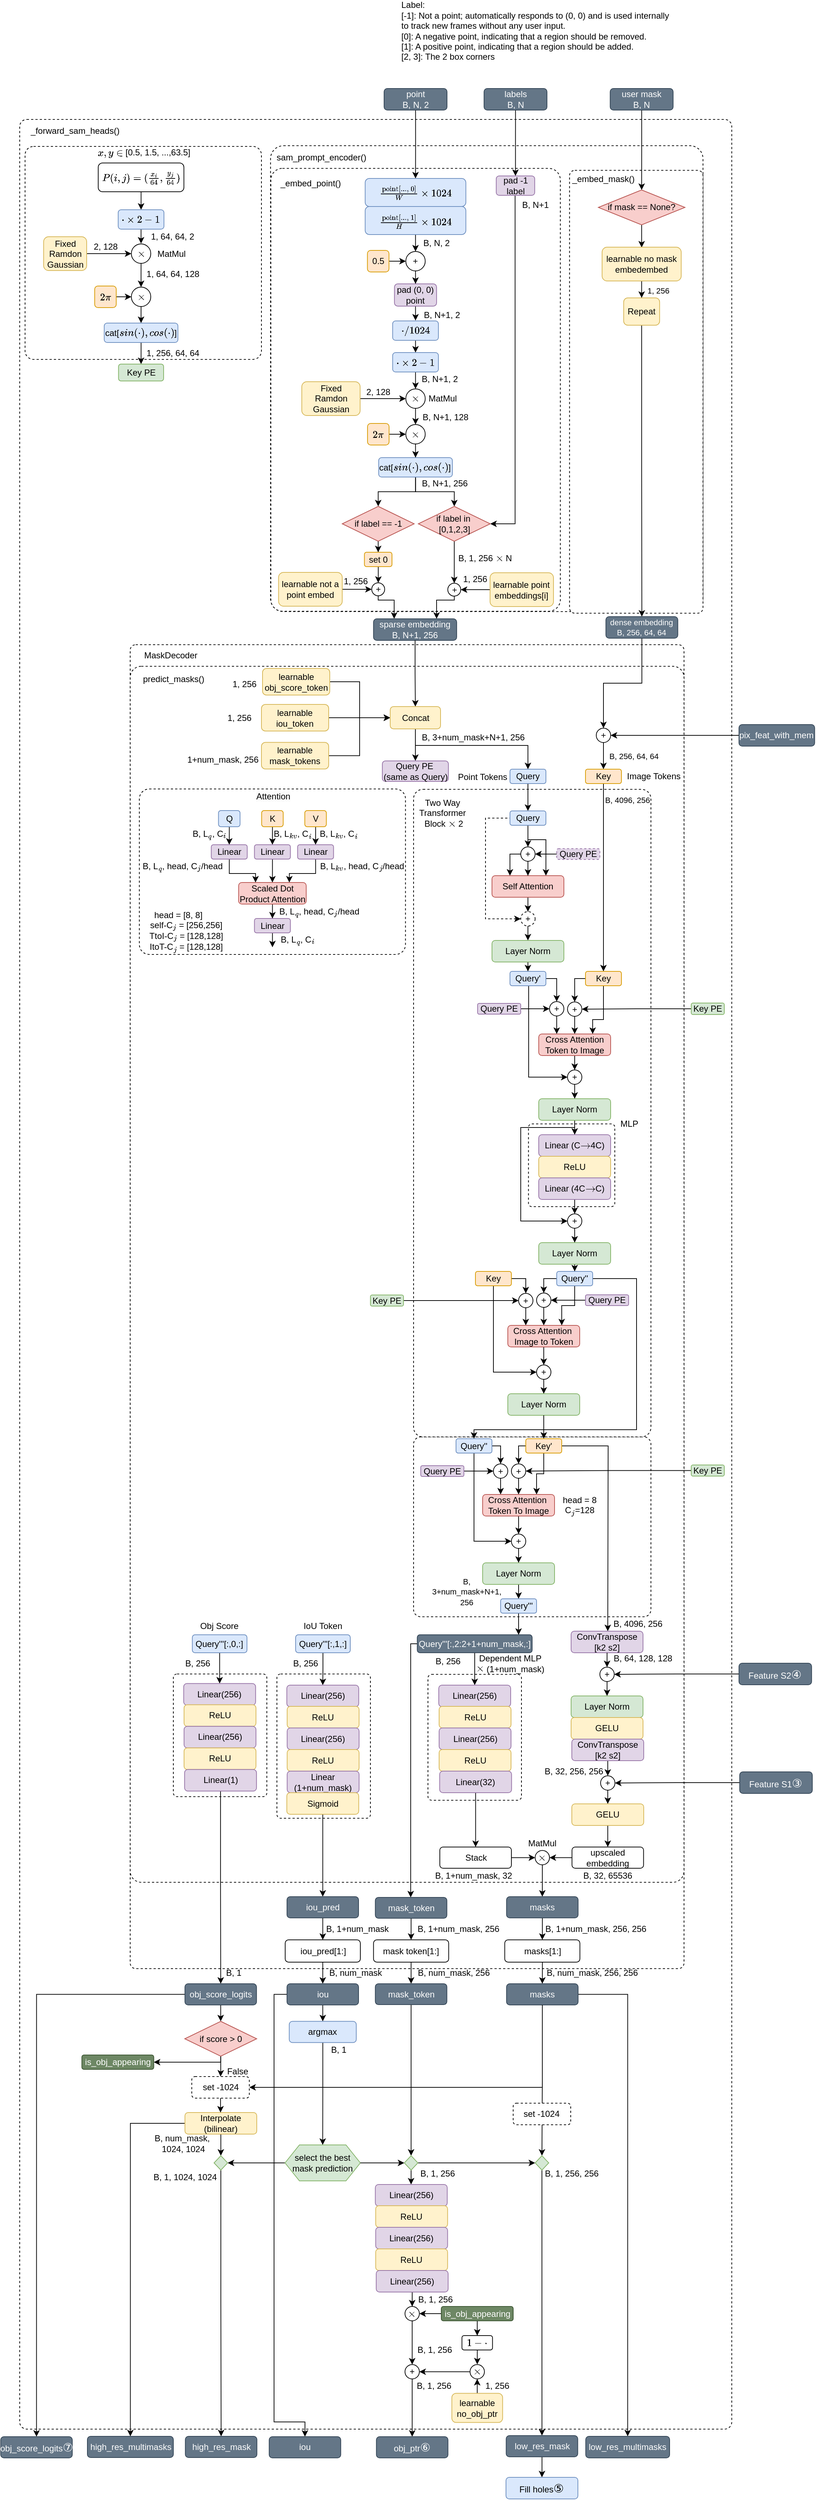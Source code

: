 <mxfile version="26.2.2">
  <diagram name="Page-1" id="BbWY0GcNWGn6XS_43ku7">
    <mxGraphModel dx="3861" dy="2704" grid="1" gridSize="10" guides="1" tooltips="1" connect="1" arrows="1" fold="1" page="1" pageScale="1" pageWidth="850" pageHeight="1100" math="1" shadow="0">
      <root>
        <mxCell id="0" />
        <mxCell id="1" parent="0" />
        <mxCell id="Zk5Vu0W5WL7vlZPii6_m-1" value="" style="rounded=1;whiteSpace=wrap;html=1;arcSize=1;dashed=1;" parent="1" vertex="1">
          <mxGeometry x="96.38" y="-897" width="990" height="3210" as="geometry" />
        </mxCell>
        <mxCell id="Zk5Vu0W5WL7vlZPii6_m-2" value="" style="rounded=1;whiteSpace=wrap;html=1;dashed=1;arcSize=3;" parent="1" vertex="1">
          <mxGeometry x="445.15" y="-860.5" width="601.23" height="647.5" as="geometry" />
        </mxCell>
        <mxCell id="Zk5Vu0W5WL7vlZPii6_m-3" value="" style="rounded=1;whiteSpace=wrap;html=1;dashed=1;arcSize=4;" parent="1" vertex="1">
          <mxGeometry x="103.84" y="-859.5" width="328.65" height="296" as="geometry" />
        </mxCell>
        <mxCell id="Zk5Vu0W5WL7vlZPii6_m-4" value="" style="rounded=1;whiteSpace=wrap;html=1;arcSize=1;dashed=1;" parent="1" vertex="1">
          <mxGeometry x="250" y="-167" width="770" height="1840" as="geometry" />
        </mxCell>
        <mxCell id="Zk5Vu0W5WL7vlZPii6_m-5" value="" style="rounded=1;whiteSpace=wrap;html=1;arcSize=2;dashed=1;" parent="1" vertex="1">
          <mxGeometry x="250" y="-137" width="770" height="1690" as="geometry" />
        </mxCell>
        <mxCell id="Zk5Vu0W5WL7vlZPii6_m-6" value="" style="rounded=1;whiteSpace=wrap;html=1;dashed=1;arcSize=4;" parent="1" vertex="1">
          <mxGeometry x="860.84" y="-826.25" width="185.54" height="615.5" as="geometry" />
        </mxCell>
        <mxCell id="Zk5Vu0W5WL7vlZPii6_m-7" value="" style="rounded=1;whiteSpace=wrap;html=1;dashed=1;arcSize=4;" parent="1" vertex="1">
          <mxGeometry x="445.6" y="-829" width="402.45" height="615.5" as="geometry" />
        </mxCell>
        <mxCell id="Zk5Vu0W5WL7vlZPii6_m-8" style="edgeStyle=orthogonalEdgeStyle;rounded=0;orthogonalLoop=1;jettySize=auto;html=1;entryX=1;entryY=0.5;entryDx=0;entryDy=0;exitX=0;exitY=0.5;exitDx=0;exitDy=0;" parent="1" source="Zk5Vu0W5WL7vlZPii6_m-401" target="Zk5Vu0W5WL7vlZPii6_m-284" edge="1">
          <mxGeometry relative="1" as="geometry">
            <mxPoint x="803" y="-121" as="targetPoint" />
            <Array as="points" />
            <mxPoint x="1409.38" y="-41" as="sourcePoint" />
          </mxGeometry>
        </mxCell>
        <mxCell id="Zk5Vu0W5WL7vlZPii6_m-9" value="" style="rounded=1;whiteSpace=wrap;html=1;dashed=1;arcSize=4;" parent="1" vertex="1">
          <mxGeometry x="310" y="1263.5" width="130" height="170.5" as="geometry" />
        </mxCell>
        <mxCell id="Zk5Vu0W5WL7vlZPii6_m-10" value="" style="rounded=1;whiteSpace=wrap;html=1;dashed=1;arcSize=4;" parent="1" vertex="1">
          <mxGeometry x="454" y="1263.5" width="130" height="200.5" as="geometry" />
        </mxCell>
        <mxCell id="Zk5Vu0W5WL7vlZPii6_m-11" value="" style="rounded=1;whiteSpace=wrap;html=1;dashed=1;arcSize=4;" parent="1" vertex="1">
          <mxGeometry x="664" y="1264" width="130" height="175" as="geometry" />
        </mxCell>
        <mxCell id="Zk5Vu0W5WL7vlZPii6_m-12" value="" style="rounded=1;whiteSpace=wrap;html=1;arcSize=4;dashed=1;" parent="1" vertex="1">
          <mxGeometry x="644" y="934" width="330" height="250" as="geometry" />
        </mxCell>
        <mxCell id="Zk5Vu0W5WL7vlZPii6_m-13" value="" style="rounded=1;whiteSpace=wrap;html=1;arcSize=4;dashed=1;" parent="1" vertex="1">
          <mxGeometry x="644" y="34" width="330" height="900" as="geometry" />
        </mxCell>
        <mxCell id="Zk5Vu0W5WL7vlZPii6_m-14" value="" style="rounded=1;whiteSpace=wrap;html=1;dashed=1;arcSize=6;" parent="1" vertex="1">
          <mxGeometry x="262.75" y="33.5" width="370" height="230" as="geometry" />
        </mxCell>
        <mxCell id="Zk5Vu0W5WL7vlZPii6_m-15" value="" style="rounded=1;whiteSpace=wrap;html=1;dashed=1;arcSize=4;" parent="1" vertex="1">
          <mxGeometry x="803.75" y="499" width="120" height="115" as="geometry" />
        </mxCell>
        <mxCell id="Zk5Vu0W5WL7vlZPii6_m-16" style="edgeStyle=orthogonalEdgeStyle;rounded=0;orthogonalLoop=1;jettySize=auto;html=1;entryX=0.5;entryY=0;entryDx=0;entryDy=0;" parent="1" source="Zk5Vu0W5WL7vlZPii6_m-17" target="Zk5Vu0W5WL7vlZPii6_m-41" edge="1">
          <mxGeometry relative="1" as="geometry" />
        </mxCell>
        <mxCell id="Zk5Vu0W5WL7vlZPii6_m-17" value="Self Attention" style="rounded=1;whiteSpace=wrap;html=1;fillColor=#f8cecc;strokeColor=#b85450;" parent="1" vertex="1">
          <mxGeometry x="753" y="154" width="100" height="30" as="geometry" />
        </mxCell>
        <mxCell id="Zk5Vu0W5WL7vlZPii6_m-18" style="edgeStyle=orthogonalEdgeStyle;rounded=0;orthogonalLoop=1;jettySize=auto;html=1;entryX=0.5;entryY=0;entryDx=0;entryDy=0;" parent="1" source="Zk5Vu0W5WL7vlZPii6_m-19" target="Zk5Vu0W5WL7vlZPii6_m-75" edge="1">
          <mxGeometry relative="1" as="geometry" />
        </mxCell>
        <mxCell id="Zk5Vu0W5WL7vlZPii6_m-19" value="Layer Norm" style="rounded=1;whiteSpace=wrap;html=1;fillColor=#d5e8d4;strokeColor=#82b366;" parent="1" vertex="1">
          <mxGeometry x="753" y="244" width="100" height="30" as="geometry" />
        </mxCell>
        <mxCell id="Zk5Vu0W5WL7vlZPii6_m-20" style="edgeStyle=orthogonalEdgeStyle;rounded=0;orthogonalLoop=1;jettySize=auto;html=1;entryX=0.25;entryY=0;entryDx=0;entryDy=0;" parent="1" source="Zk5Vu0W5WL7vlZPii6_m-21" target="Zk5Vu0W5WL7vlZPii6_m-29" edge="1">
          <mxGeometry relative="1" as="geometry" />
        </mxCell>
        <mxCell id="Zk5Vu0W5WL7vlZPii6_m-21" value="+" style="ellipse;whiteSpace=wrap;html=1;aspect=fixed;" parent="1" vertex="1">
          <mxGeometry x="833" y="329" width="20" height="20" as="geometry" />
        </mxCell>
        <mxCell id="Zk5Vu0W5WL7vlZPii6_m-22" style="edgeStyle=orthogonalEdgeStyle;rounded=0;orthogonalLoop=1;jettySize=auto;html=1;entryX=0;entryY=0.5;entryDx=0;entryDy=0;" parent="1" source="Zk5Vu0W5WL7vlZPii6_m-23" target="Zk5Vu0W5WL7vlZPii6_m-21" edge="1">
          <mxGeometry relative="1" as="geometry" />
        </mxCell>
        <mxCell id="Zk5Vu0W5WL7vlZPii6_m-23" value="Query PE" style="text;html=1;align=center;verticalAlign=middle;whiteSpace=wrap;rounded=1;strokeColor=#9673a6;fillColor=#e1d5e7;" parent="1" vertex="1">
          <mxGeometry x="733" y="331.5" width="60" height="15" as="geometry" />
        </mxCell>
        <mxCell id="Zk5Vu0W5WL7vlZPii6_m-24" style="edgeStyle=orthogonalEdgeStyle;rounded=0;orthogonalLoop=1;jettySize=auto;html=1;entryX=0.5;entryY=0;entryDx=0;entryDy=0;exitX=0;exitY=0.5;exitDx=0;exitDy=0;" parent="1" source="Zk5Vu0W5WL7vlZPii6_m-25" target="Zk5Vu0W5WL7vlZPii6_m-29" edge="1">
          <mxGeometry relative="1" as="geometry">
            <Array as="points">
              <mxPoint x="868" y="339" />
            </Array>
          </mxGeometry>
        </mxCell>
        <mxCell id="Zk5Vu0W5WL7vlZPii6_m-25" value="+" style="ellipse;whiteSpace=wrap;html=1;aspect=fixed;" parent="1" vertex="1">
          <mxGeometry x="858" y="329.5" width="20" height="20" as="geometry" />
        </mxCell>
        <mxCell id="Zk5Vu0W5WL7vlZPii6_m-26" style="edgeStyle=orthogonalEdgeStyle;rounded=0;orthogonalLoop=1;jettySize=auto;html=1;entryX=1;entryY=0.5;entryDx=0;entryDy=0;" parent="1" source="Zk5Vu0W5WL7vlZPii6_m-27" target="Zk5Vu0W5WL7vlZPii6_m-25" edge="1">
          <mxGeometry relative="1" as="geometry" />
        </mxCell>
        <mxCell id="Zk5Vu0W5WL7vlZPii6_m-27" value="Key PE" style="text;html=1;align=center;verticalAlign=middle;whiteSpace=wrap;rounded=1;strokeColor=#82b366;fillColor=#d5e8d4;" parent="1" vertex="1">
          <mxGeometry x="1030" y="331" width="46" height="16" as="geometry" />
        </mxCell>
        <mxCell id="Zk5Vu0W5WL7vlZPii6_m-28" style="edgeStyle=orthogonalEdgeStyle;rounded=0;orthogonalLoop=1;jettySize=auto;html=1;entryX=0.5;entryY=0;entryDx=0;entryDy=0;" parent="1" source="Zk5Vu0W5WL7vlZPii6_m-29" target="Zk5Vu0W5WL7vlZPii6_m-53" edge="1">
          <mxGeometry relative="1" as="geometry">
            <mxPoint x="862" y="424" as="targetPoint" />
            <Array as="points" />
          </mxGeometry>
        </mxCell>
        <mxCell id="Zk5Vu0W5WL7vlZPii6_m-29" value="Cross Attention Token to Image" style="rounded=1;whiteSpace=wrap;html=1;fillColor=#f8cecc;strokeColor=#b85450;" parent="1" vertex="1">
          <mxGeometry x="818" y="374" width="100" height="30" as="geometry" />
        </mxCell>
        <mxCell id="Zk5Vu0W5WL7vlZPii6_m-30" style="edgeStyle=orthogonalEdgeStyle;rounded=0;orthogonalLoop=1;jettySize=auto;html=1;entryX=0.5;entryY=0;entryDx=0;entryDy=0;" parent="1" source="Zk5Vu0W5WL7vlZPii6_m-31" target="Zk5Vu0W5WL7vlZPii6_m-32" edge="1">
          <mxGeometry relative="1" as="geometry" />
        </mxCell>
        <mxCell id="Zk5Vu0W5WL7vlZPii6_m-31" value="Layer Norm" style="rounded=1;whiteSpace=wrap;html=1;fillColor=#d5e8d4;strokeColor=#82b366;" parent="1" vertex="1">
          <mxGeometry x="818" y="464" width="100" height="30" as="geometry" />
        </mxCell>
        <mxCell id="Zk5Vu0W5WL7vlZPii6_m-32" value="Linear (C\(\rightarrow\)4C)" style="rounded=1;whiteSpace=wrap;html=1;fillColor=#e1d5e7;strokeColor=#9673a6;" parent="1" vertex="1">
          <mxGeometry x="818" y="514" width="100" height="30" as="geometry" />
        </mxCell>
        <mxCell id="Zk5Vu0W5WL7vlZPii6_m-33" style="edgeStyle=elbowEdgeStyle;rounded=0;orthogonalLoop=1;jettySize=auto;html=1;exitX=0;exitY=0.5;exitDx=0;exitDy=0;startArrow=classic;startFill=1;endArrow=none;" parent="1" source="Zk5Vu0W5WL7vlZPii6_m-35" edge="1">
          <mxGeometry relative="1" as="geometry">
            <mxPoint x="868" y="504" as="targetPoint" />
            <Array as="points">
              <mxPoint x="793" y="544" />
            </Array>
          </mxGeometry>
        </mxCell>
        <mxCell id="Zk5Vu0W5WL7vlZPii6_m-34" style="edgeStyle=orthogonalEdgeStyle;rounded=0;orthogonalLoop=1;jettySize=auto;html=1;entryX=0.5;entryY=0;entryDx=0;entryDy=0;" parent="1" source="Zk5Vu0W5WL7vlZPii6_m-35" target="Zk5Vu0W5WL7vlZPii6_m-38" edge="1">
          <mxGeometry relative="1" as="geometry" />
        </mxCell>
        <mxCell id="Zk5Vu0W5WL7vlZPii6_m-35" value="+" style="ellipse;whiteSpace=wrap;html=1;aspect=fixed;" parent="1" vertex="1">
          <mxGeometry x="858" y="624" width="20" height="20" as="geometry" />
        </mxCell>
        <mxCell id="Zk5Vu0W5WL7vlZPii6_m-36" style="edgeStyle=orthogonalEdgeStyle;rounded=0;orthogonalLoop=1;jettySize=auto;html=1;entryX=0.5;entryY=0;entryDx=0;entryDy=0;exitX=0;exitY=0.5;exitDx=0;exitDy=0;" parent="1" source="Zk5Vu0W5WL7vlZPii6_m-73" target="Zk5Vu0W5WL7vlZPii6_m-55" edge="1">
          <mxGeometry relative="1" as="geometry">
            <mxPoint x="868" y="729" as="sourcePoint" />
          </mxGeometry>
        </mxCell>
        <mxCell id="Zk5Vu0W5WL7vlZPii6_m-37" style="edgeStyle=orthogonalEdgeStyle;rounded=0;orthogonalLoop=1;jettySize=auto;html=1;entryX=0.5;entryY=0;entryDx=0;entryDy=0;" parent="1" source="Zk5Vu0W5WL7vlZPii6_m-38" target="Zk5Vu0W5WL7vlZPii6_m-73" edge="1">
          <mxGeometry relative="1" as="geometry" />
        </mxCell>
        <mxCell id="Zk5Vu0W5WL7vlZPii6_m-38" value="Layer Norm" style="rounded=1;whiteSpace=wrap;html=1;fillColor=#d5e8d4;strokeColor=#82b366;" parent="1" vertex="1">
          <mxGeometry x="818" y="664" width="100" height="30" as="geometry" />
        </mxCell>
        <mxCell id="Zk5Vu0W5WL7vlZPii6_m-39" style="edgeStyle=orthogonalEdgeStyle;rounded=0;orthogonalLoop=1;jettySize=auto;html=1;" parent="1" source="Zk5Vu0W5WL7vlZPii6_m-41" edge="1">
          <mxGeometry relative="1" as="geometry">
            <mxPoint x="803" y="244" as="targetPoint" />
          </mxGeometry>
        </mxCell>
        <mxCell id="Zk5Vu0W5WL7vlZPii6_m-40" style="edgeStyle=elbowEdgeStyle;rounded=0;orthogonalLoop=1;jettySize=auto;html=1;entryX=0;entryY=0.5;entryDx=0;entryDy=0;startArrow=classic;startFill=1;endArrow=none;dashed=1;" parent="1" source="Zk5Vu0W5WL7vlZPii6_m-41" target="Zk5Vu0W5WL7vlZPii6_m-45" edge="1">
          <mxGeometry relative="1" as="geometry">
            <Array as="points">
              <mxPoint x="744" y="154" />
            </Array>
          </mxGeometry>
        </mxCell>
        <mxCell id="Zk5Vu0W5WL7vlZPii6_m-41" value="+" style="ellipse;whiteSpace=wrap;html=1;aspect=fixed;dashed=1;" parent="1" vertex="1">
          <mxGeometry x="793" y="204" width="20" height="20" as="geometry" />
        </mxCell>
        <mxCell id="Zk5Vu0W5WL7vlZPii6_m-42" style="edgeStyle=orthogonalEdgeStyle;rounded=0;orthogonalLoop=1;jettySize=auto;html=1;entryX=0.5;entryY=0;entryDx=0;entryDy=0;" parent="1" source="Zk5Vu0W5WL7vlZPii6_m-45" target="Zk5Vu0W5WL7vlZPii6_m-78" edge="1">
          <mxGeometry relative="1" as="geometry" />
        </mxCell>
        <mxCell id="Zk5Vu0W5WL7vlZPii6_m-43" style="edgeStyle=orthogonalEdgeStyle;rounded=0;orthogonalLoop=1;jettySize=auto;html=1;entryX=0.75;entryY=0;entryDx=0;entryDy=0;" parent="1" source="Zk5Vu0W5WL7vlZPii6_m-45" target="Zk5Vu0W5WL7vlZPii6_m-17" edge="1">
          <mxGeometry relative="1" as="geometry">
            <Array as="points">
              <mxPoint x="803" y="104" />
              <mxPoint x="828" y="104" />
            </Array>
          </mxGeometry>
        </mxCell>
        <mxCell id="Zk5Vu0W5WL7vlZPii6_m-44" style="edgeStyle=orthogonalEdgeStyle;rounded=0;orthogonalLoop=1;jettySize=auto;html=1;entryX=0.5;entryY=1;entryDx=0;entryDy=0;startArrow=classic;startFill=1;endArrow=none;" parent="1" source="Zk5Vu0W5WL7vlZPii6_m-45" target="Zk5Vu0W5WL7vlZPii6_m-110" edge="1">
          <mxGeometry relative="1" as="geometry">
            <mxPoint x="803" y="4" as="targetPoint" />
          </mxGeometry>
        </mxCell>
        <mxCell id="Zk5Vu0W5WL7vlZPii6_m-45" value="Query" style="rounded=1;whiteSpace=wrap;html=1;fillColor=#dae8fc;strokeColor=#6c8ebf;" parent="1" vertex="1">
          <mxGeometry x="778" y="64" width="50" height="20" as="geometry" />
        </mxCell>
        <mxCell id="Zk5Vu0W5WL7vlZPii6_m-46" style="edgeStyle=orthogonalEdgeStyle;rounded=0;orthogonalLoop=1;jettySize=auto;html=1;entryX=0.5;entryY=0;entryDx=0;entryDy=0;" parent="1" source="Zk5Vu0W5WL7vlZPii6_m-50" target="Zk5Vu0W5WL7vlZPii6_m-25" edge="1">
          <mxGeometry relative="1" as="geometry">
            <Array as="points">
              <mxPoint x="868" y="297" />
            </Array>
          </mxGeometry>
        </mxCell>
        <mxCell id="Zk5Vu0W5WL7vlZPii6_m-47" style="edgeStyle=orthogonalEdgeStyle;rounded=0;orthogonalLoop=1;jettySize=auto;html=1;entryX=0.75;entryY=0;entryDx=0;entryDy=0;" parent="1" source="Zk5Vu0W5WL7vlZPii6_m-50" target="Zk5Vu0W5WL7vlZPii6_m-29" edge="1">
          <mxGeometry relative="1" as="geometry">
            <Array as="points">
              <mxPoint x="908.0" y="354" />
              <mxPoint x="893.0" y="354" />
            </Array>
          </mxGeometry>
        </mxCell>
        <mxCell id="Zk5Vu0W5WL7vlZPii6_m-48" style="edgeStyle=orthogonalEdgeStyle;rounded=0;orthogonalLoop=1;jettySize=auto;html=1;entryX=0.5;entryY=1;entryDx=0;entryDy=0;endArrow=none;startFill=1;startArrow=classic;" parent="1" source="Zk5Vu0W5WL7vlZPii6_m-50" target="Zk5Vu0W5WL7vlZPii6_m-112" edge="1">
          <mxGeometry relative="1" as="geometry">
            <mxPoint x="914.0" y="-187.333" as="targetPoint" />
          </mxGeometry>
        </mxCell>
        <mxCell id="Zk5Vu0W5WL7vlZPii6_m-49" value="B, 4096, 256" style="edgeLabel;html=1;align=center;verticalAlign=middle;resizable=0;points=[];" parent="Zk5Vu0W5WL7vlZPii6_m-48" vertex="1" connectable="0">
          <mxGeometry x="0.838" y="1" relative="1" as="geometry">
            <mxPoint x="34" y="2" as="offset" />
          </mxGeometry>
        </mxCell>
        <mxCell id="Zk5Vu0W5WL7vlZPii6_m-50" value="Key" style="rounded=1;whiteSpace=wrap;html=1;fillColor=#ffe6cc;strokeColor=#d79b00;" parent="1" vertex="1">
          <mxGeometry x="883.0" y="287" width="50" height="20" as="geometry" />
        </mxCell>
        <mxCell id="Zk5Vu0W5WL7vlZPii6_m-51" style="edgeStyle=orthogonalEdgeStyle;rounded=0;orthogonalLoop=1;jettySize=auto;html=1;startArrow=classic;startFill=1;endArrow=none;entryX=0.5;entryY=1;entryDx=0;entryDy=0;" parent="1" source="Zk5Vu0W5WL7vlZPii6_m-53" target="Zk5Vu0W5WL7vlZPii6_m-75" edge="1">
          <mxGeometry relative="1" as="geometry">
            <mxPoint x="784" y="394" as="targetPoint" />
            <Array as="points">
              <mxPoint x="804" y="434" />
              <mxPoint x="804" y="307" />
            </Array>
          </mxGeometry>
        </mxCell>
        <mxCell id="Zk5Vu0W5WL7vlZPii6_m-52" style="edgeStyle=orthogonalEdgeStyle;rounded=0;orthogonalLoop=1;jettySize=auto;html=1;" parent="1" source="Zk5Vu0W5WL7vlZPii6_m-53" edge="1">
          <mxGeometry relative="1" as="geometry">
            <mxPoint x="868" y="464" as="targetPoint" />
          </mxGeometry>
        </mxCell>
        <mxCell id="Zk5Vu0W5WL7vlZPii6_m-53" value="+" style="ellipse;whiteSpace=wrap;html=1;aspect=fixed;" parent="1" vertex="1">
          <mxGeometry x="858" y="424" width="20" height="20" as="geometry" />
        </mxCell>
        <mxCell id="Zk5Vu0W5WL7vlZPii6_m-54" style="edgeStyle=orthogonalEdgeStyle;rounded=0;orthogonalLoop=1;jettySize=auto;html=1;entryX=0.5;entryY=0;entryDx=0;entryDy=0;exitX=0;exitY=0.5;exitDx=0;exitDy=0;" parent="1" source="Zk5Vu0W5WL7vlZPii6_m-55" target="Zk5Vu0W5WL7vlZPii6_m-66" edge="1">
          <mxGeometry relative="1" as="geometry" />
        </mxCell>
        <mxCell id="Zk5Vu0W5WL7vlZPii6_m-55" value="+" style="ellipse;whiteSpace=wrap;html=1;aspect=fixed;" parent="1" vertex="1">
          <mxGeometry x="815" y="734" width="20" height="20" as="geometry" />
        </mxCell>
        <mxCell id="Zk5Vu0W5WL7vlZPii6_m-56" style="edgeStyle=orthogonalEdgeStyle;rounded=0;orthogonalLoop=1;jettySize=auto;html=1;entryX=1;entryY=0.5;entryDx=0;entryDy=0;" parent="1" source="Zk5Vu0W5WL7vlZPii6_m-57" target="Zk5Vu0W5WL7vlZPii6_m-55" edge="1">
          <mxGeometry relative="1" as="geometry" />
        </mxCell>
        <mxCell id="Zk5Vu0W5WL7vlZPii6_m-57" value="Query PE" style="text;html=1;align=center;verticalAlign=middle;whiteSpace=wrap;rounded=1;strokeColor=#9673a6;fillColor=#e1d5e7;" parent="1" vertex="1">
          <mxGeometry x="883.0" y="736.5" width="60" height="15" as="geometry" />
        </mxCell>
        <mxCell id="Zk5Vu0W5WL7vlZPii6_m-58" style="edgeStyle=orthogonalEdgeStyle;rounded=0;orthogonalLoop=1;jettySize=auto;html=1;entryX=0.25;entryY=0;entryDx=0;entryDy=0;" parent="1" source="Zk5Vu0W5WL7vlZPii6_m-60" target="Zk5Vu0W5WL7vlZPii6_m-66" edge="1">
          <mxGeometry relative="1" as="geometry" />
        </mxCell>
        <mxCell id="Zk5Vu0W5WL7vlZPii6_m-59" style="edgeStyle=orthogonalEdgeStyle;rounded=0;orthogonalLoop=1;jettySize=auto;html=1;entryX=0;entryY=0.5;entryDx=0;entryDy=0;exitX=0.5;exitY=1;exitDx=0;exitDy=0;" parent="1" source="Zk5Vu0W5WL7vlZPii6_m-64" target="Zk5Vu0W5WL7vlZPii6_m-68" edge="1">
          <mxGeometry relative="1" as="geometry">
            <Array as="points">
              <mxPoint x="755" y="844" />
            </Array>
          </mxGeometry>
        </mxCell>
        <mxCell id="Zk5Vu0W5WL7vlZPii6_m-60" value="+" style="ellipse;whiteSpace=wrap;html=1;aspect=fixed;" parent="1" vertex="1">
          <mxGeometry x="790" y="734.5" width="20" height="20" as="geometry" />
        </mxCell>
        <mxCell id="Zk5Vu0W5WL7vlZPii6_m-61" style="edgeStyle=orthogonalEdgeStyle;rounded=0;orthogonalLoop=1;jettySize=auto;html=1;entryX=0;entryY=0.5;entryDx=0;entryDy=0;" parent="1" source="Zk5Vu0W5WL7vlZPii6_m-62" target="Zk5Vu0W5WL7vlZPii6_m-60" edge="1">
          <mxGeometry relative="1" as="geometry" />
        </mxCell>
        <mxCell id="Zk5Vu0W5WL7vlZPii6_m-62" value="Key PE" style="text;html=1;align=center;verticalAlign=middle;whiteSpace=wrap;rounded=1;strokeColor=#82b366;fillColor=#d5e8d4;" parent="1" vertex="1">
          <mxGeometry x="584" y="736.75" width="46" height="15.5" as="geometry" />
        </mxCell>
        <mxCell id="Zk5Vu0W5WL7vlZPii6_m-63" style="edgeStyle=orthogonalEdgeStyle;rounded=0;orthogonalLoop=1;jettySize=auto;html=1;entryX=0.5;entryY=0;entryDx=0;entryDy=0;" parent="1" source="Zk5Vu0W5WL7vlZPii6_m-64" target="Zk5Vu0W5WL7vlZPii6_m-60" edge="1">
          <mxGeometry relative="1" as="geometry" />
        </mxCell>
        <mxCell id="Zk5Vu0W5WL7vlZPii6_m-64" value="Key" style="rounded=1;whiteSpace=wrap;html=1;fillColor=#ffe6cc;strokeColor=#d79b00;" parent="1" vertex="1">
          <mxGeometry x="730" y="704" width="50" height="20" as="geometry" />
        </mxCell>
        <mxCell id="Zk5Vu0W5WL7vlZPii6_m-65" style="edgeStyle=orthogonalEdgeStyle;rounded=0;orthogonalLoop=1;jettySize=auto;html=1;" parent="1" source="Zk5Vu0W5WL7vlZPii6_m-66" edge="1">
          <mxGeometry relative="1" as="geometry">
            <mxPoint x="825" y="834" as="targetPoint" />
          </mxGeometry>
        </mxCell>
        <mxCell id="Zk5Vu0W5WL7vlZPii6_m-66" value="Cross Attention&amp;nbsp; Image to Token" style="rounded=1;whiteSpace=wrap;html=1;fillColor=#f8cecc;strokeColor=#b85450;" parent="1" vertex="1">
          <mxGeometry x="775" y="779" width="100" height="30" as="geometry" />
        </mxCell>
        <mxCell id="Zk5Vu0W5WL7vlZPii6_m-67" style="edgeStyle=orthogonalEdgeStyle;rounded=0;orthogonalLoop=1;jettySize=auto;html=1;entryX=0.5;entryY=0;entryDx=0;entryDy=0;" parent="1" source="Zk5Vu0W5WL7vlZPii6_m-68" target="Zk5Vu0W5WL7vlZPii6_m-69" edge="1">
          <mxGeometry relative="1" as="geometry" />
        </mxCell>
        <mxCell id="Zk5Vu0W5WL7vlZPii6_m-68" value="+" style="ellipse;whiteSpace=wrap;html=1;aspect=fixed;" parent="1" vertex="1">
          <mxGeometry x="815" y="834" width="20" height="20" as="geometry" />
        </mxCell>
        <mxCell id="Zk5Vu0W5WL7vlZPii6_m-69" value="Layer Norm" style="rounded=1;whiteSpace=wrap;html=1;fillColor=#d5e8d4;strokeColor=#82b366;" parent="1" vertex="1">
          <mxGeometry x="775" y="874" width="100" height="30" as="geometry" />
        </mxCell>
        <mxCell id="Zk5Vu0W5WL7vlZPii6_m-70" style="edgeStyle=orthogonalEdgeStyle;rounded=0;orthogonalLoop=1;jettySize=auto;html=1;entryX=0.5;entryY=0;entryDx=0;entryDy=0;exitX=0.5;exitY=1;exitDx=0;exitDy=0;" parent="1" source="Zk5Vu0W5WL7vlZPii6_m-69" target="Zk5Vu0W5WL7vlZPii6_m-125" edge="1">
          <mxGeometry relative="1" as="geometry">
            <mxPoint x="825" y="944" as="sourcePoint" />
          </mxGeometry>
        </mxCell>
        <mxCell id="Zk5Vu0W5WL7vlZPii6_m-71" style="edgeStyle=orthogonalEdgeStyle;rounded=0;orthogonalLoop=1;jettySize=auto;html=1;entryX=0.75;entryY=0;entryDx=0;entryDy=0;" parent="1" source="Zk5Vu0W5WL7vlZPii6_m-73" target="Zk5Vu0W5WL7vlZPii6_m-66" edge="1">
          <mxGeometry relative="1" as="geometry" />
        </mxCell>
        <mxCell id="Zk5Vu0W5WL7vlZPii6_m-72" style="edgeStyle=orthogonalEdgeStyle;rounded=0;orthogonalLoop=1;jettySize=auto;html=1;entryX=0.5;entryY=0;entryDx=0;entryDy=0;" parent="1" source="Zk5Vu0W5WL7vlZPii6_m-73" target="Zk5Vu0W5WL7vlZPii6_m-136" edge="1">
          <mxGeometry relative="1" as="geometry">
            <mxPoint x="1004.0" y="714" as="targetPoint" />
            <Array as="points">
              <mxPoint x="954.0" y="714" />
              <mxPoint x="954.0" y="924" />
              <mxPoint x="728" y="924" />
            </Array>
          </mxGeometry>
        </mxCell>
        <mxCell id="Zk5Vu0W5WL7vlZPii6_m-73" value="Query&#39;&#39;" style="rounded=1;whiteSpace=wrap;html=1;fillColor=#dae8fc;strokeColor=#6c8ebf;" parent="1" vertex="1">
          <mxGeometry x="843" y="704" width="50" height="20" as="geometry" />
        </mxCell>
        <mxCell id="Zk5Vu0W5WL7vlZPii6_m-74" style="edgeStyle=orthogonalEdgeStyle;rounded=0;orthogonalLoop=1;jettySize=auto;html=1;entryX=0.5;entryY=0;entryDx=0;entryDy=0;" parent="1" source="Zk5Vu0W5WL7vlZPii6_m-75" target="Zk5Vu0W5WL7vlZPii6_m-21" edge="1">
          <mxGeometry relative="1" as="geometry">
            <Array as="points">
              <mxPoint x="843" y="297" />
            </Array>
          </mxGeometry>
        </mxCell>
        <mxCell id="Zk5Vu0W5WL7vlZPii6_m-75" value="Query&#39;" style="rounded=1;whiteSpace=wrap;html=1;fillColor=#dae8fc;strokeColor=#6c8ebf;" parent="1" vertex="1">
          <mxGeometry x="778" y="287" width="50" height="20" as="geometry" />
        </mxCell>
        <mxCell id="Zk5Vu0W5WL7vlZPii6_m-76" style="edgeStyle=orthogonalEdgeStyle;rounded=0;orthogonalLoop=1;jettySize=auto;html=1;entryX=0.5;entryY=0;entryDx=0;entryDy=0;" parent="1" source="Zk5Vu0W5WL7vlZPii6_m-78" target="Zk5Vu0W5WL7vlZPii6_m-17" edge="1">
          <mxGeometry relative="1" as="geometry" />
        </mxCell>
        <mxCell id="Zk5Vu0W5WL7vlZPii6_m-77" style="edgeStyle=orthogonalEdgeStyle;rounded=0;orthogonalLoop=1;jettySize=auto;html=1;entryX=0.25;entryY=0;entryDx=0;entryDy=0;exitX=0;exitY=0.5;exitDx=0;exitDy=0;" parent="1" source="Zk5Vu0W5WL7vlZPii6_m-78" target="Zk5Vu0W5WL7vlZPii6_m-17" edge="1">
          <mxGeometry relative="1" as="geometry">
            <Array as="points">
              <mxPoint x="778" y="124" />
            </Array>
          </mxGeometry>
        </mxCell>
        <mxCell id="Zk5Vu0W5WL7vlZPii6_m-78" value="+" style="ellipse;whiteSpace=wrap;html=1;aspect=fixed;" parent="1" vertex="1">
          <mxGeometry x="793" y="114" width="20" height="20" as="geometry" />
        </mxCell>
        <mxCell id="Zk5Vu0W5WL7vlZPii6_m-79" style="edgeStyle=orthogonalEdgeStyle;rounded=0;orthogonalLoop=1;jettySize=auto;html=1;entryX=1;entryY=0.5;entryDx=0;entryDy=0;" parent="1" source="Zk5Vu0W5WL7vlZPii6_m-80" target="Zk5Vu0W5WL7vlZPii6_m-78" edge="1">
          <mxGeometry relative="1" as="geometry" />
        </mxCell>
        <mxCell id="Zk5Vu0W5WL7vlZPii6_m-80" value="Query PE" style="text;html=1;align=center;verticalAlign=middle;whiteSpace=wrap;rounded=1;dashed=1;strokeColor=#9673a6;fillColor=#e1d5e7;" parent="1" vertex="1">
          <mxGeometry x="843" y="116.5" width="60" height="15" as="geometry" />
        </mxCell>
        <mxCell id="Zk5Vu0W5WL7vlZPii6_m-81" value="ReLU" style="rounded=1;whiteSpace=wrap;html=1;fillColor=#fff2cc;strokeColor=#d6b656;" parent="1" vertex="1">
          <mxGeometry x="818" y="544" width="100" height="30" as="geometry" />
        </mxCell>
        <mxCell id="Zk5Vu0W5WL7vlZPii6_m-82" style="edgeStyle=orthogonalEdgeStyle;rounded=0;orthogonalLoop=1;jettySize=auto;html=1;entryX=0.5;entryY=0;entryDx=0;entryDy=0;" parent="1" source="Zk5Vu0W5WL7vlZPii6_m-83" edge="1">
          <mxGeometry relative="1" as="geometry">
            <mxPoint x="868" y="624" as="targetPoint" />
          </mxGeometry>
        </mxCell>
        <mxCell id="Zk5Vu0W5WL7vlZPii6_m-83" value="Linear (4C\(\rightarrow\)C)" style="rounded=1;whiteSpace=wrap;html=1;fillColor=#e1d5e7;strokeColor=#9673a6;" parent="1" vertex="1">
          <mxGeometry x="818" y="574" width="100" height="30" as="geometry" />
        </mxCell>
        <mxCell id="Zk5Vu0W5WL7vlZPii6_m-84" value="MLP" style="text;html=1;align=center;verticalAlign=middle;whiteSpace=wrap;rounded=0;" parent="1" vertex="1">
          <mxGeometry x="914.0" y="484" width="60" height="30" as="geometry" />
        </mxCell>
        <mxCell id="Zk5Vu0W5WL7vlZPii6_m-85" style="edgeStyle=orthogonalEdgeStyle;rounded=0;orthogonalLoop=1;jettySize=auto;html=1;entryX=0.5;entryY=0;entryDx=0;entryDy=0;" parent="1" source="Zk5Vu0W5WL7vlZPii6_m-86" target="Zk5Vu0W5WL7vlZPii6_m-92" edge="1">
          <mxGeometry relative="1" as="geometry" />
        </mxCell>
        <mxCell id="Zk5Vu0W5WL7vlZPii6_m-86" value="Q" style="rounded=1;whiteSpace=wrap;html=1;fillColor=#dae8fc;strokeColor=#6c8ebf;" parent="1" vertex="1">
          <mxGeometry x="372.75" y="63.5" width="30" height="22.5" as="geometry" />
        </mxCell>
        <mxCell id="Zk5Vu0W5WL7vlZPii6_m-87" style="edgeStyle=orthogonalEdgeStyle;rounded=0;orthogonalLoop=1;jettySize=auto;html=1;entryX=0.5;entryY=0;entryDx=0;entryDy=0;" parent="1" source="Zk5Vu0W5WL7vlZPii6_m-88" target="Zk5Vu0W5WL7vlZPii6_m-94" edge="1">
          <mxGeometry relative="1" as="geometry" />
        </mxCell>
        <mxCell id="Zk5Vu0W5WL7vlZPii6_m-88" value="K" style="rounded=1;whiteSpace=wrap;html=1;fillColor=#ffe6cc;strokeColor=#d79b00;" parent="1" vertex="1">
          <mxGeometry x="432.75" y="63.5" width="30" height="22.5" as="geometry" />
        </mxCell>
        <mxCell id="Zk5Vu0W5WL7vlZPii6_m-89" style="edgeStyle=orthogonalEdgeStyle;rounded=0;orthogonalLoop=1;jettySize=auto;html=1;entryX=0.5;entryY=0;entryDx=0;entryDy=0;" parent="1" source="Zk5Vu0W5WL7vlZPii6_m-90" target="Zk5Vu0W5WL7vlZPii6_m-96" edge="1">
          <mxGeometry relative="1" as="geometry" />
        </mxCell>
        <mxCell id="Zk5Vu0W5WL7vlZPii6_m-90" value="V" style="rounded=1;whiteSpace=wrap;html=1;fillColor=#ffe6cc;strokeColor=#d79b00;" parent="1" vertex="1">
          <mxGeometry x="492.75" y="63.5" width="30" height="22.5" as="geometry" />
        </mxCell>
        <mxCell id="Zk5Vu0W5WL7vlZPii6_m-91" style="edgeStyle=orthogonalEdgeStyle;rounded=0;orthogonalLoop=1;jettySize=auto;html=1;entryX=0.25;entryY=0;entryDx=0;entryDy=0;" parent="1" source="Zk5Vu0W5WL7vlZPii6_m-92" target="Zk5Vu0W5WL7vlZPii6_m-103" edge="1">
          <mxGeometry relative="1" as="geometry">
            <mxPoint x="387.75" y="153.5" as="targetPoint" />
          </mxGeometry>
        </mxCell>
        <mxCell id="Zk5Vu0W5WL7vlZPii6_m-92" value="Linear" style="rounded=1;whiteSpace=wrap;html=1;fillColor=#e1d5e7;strokeColor=#9673a6;" parent="1" vertex="1">
          <mxGeometry x="362.75" y="111" width="50" height="20" as="geometry" />
        </mxCell>
        <mxCell id="Zk5Vu0W5WL7vlZPii6_m-93" style="edgeStyle=orthogonalEdgeStyle;rounded=0;orthogonalLoop=1;jettySize=auto;html=1;entryX=0.5;entryY=0;entryDx=0;entryDy=0;" parent="1" source="Zk5Vu0W5WL7vlZPii6_m-94" target="Zk5Vu0W5WL7vlZPii6_m-103" edge="1">
          <mxGeometry relative="1" as="geometry">
            <mxPoint x="447.75" y="153.5" as="targetPoint" />
          </mxGeometry>
        </mxCell>
        <mxCell id="Zk5Vu0W5WL7vlZPii6_m-94" value="Linear" style="rounded=1;whiteSpace=wrap;html=1;fillColor=#e1d5e7;strokeColor=#9673a6;" parent="1" vertex="1">
          <mxGeometry x="422.75" y="111" width="50" height="20" as="geometry" />
        </mxCell>
        <mxCell id="Zk5Vu0W5WL7vlZPii6_m-95" style="edgeStyle=orthogonalEdgeStyle;rounded=0;orthogonalLoop=1;jettySize=auto;html=1;entryX=0.75;entryY=0;entryDx=0;entryDy=0;" parent="1" source="Zk5Vu0W5WL7vlZPii6_m-96" target="Zk5Vu0W5WL7vlZPii6_m-103" edge="1">
          <mxGeometry relative="1" as="geometry">
            <mxPoint x="507.75" y="153.5" as="targetPoint" />
          </mxGeometry>
        </mxCell>
        <mxCell id="Zk5Vu0W5WL7vlZPii6_m-96" value="Linear" style="rounded=1;whiteSpace=wrap;html=1;fillColor=#e1d5e7;strokeColor=#9673a6;" parent="1" vertex="1">
          <mxGeometry x="482.75" y="111" width="50" height="20" as="geometry" />
        </mxCell>
        <mxCell id="Zk5Vu0W5WL7vlZPii6_m-97" value="B, L\(_q\), C\(_i\)" style="text;html=1;align=center;verticalAlign=middle;whiteSpace=wrap;rounded=0;" parent="1" vertex="1">
          <mxGeometry x="332.75" y="91.56" width="55" height="9" as="geometry" />
        </mxCell>
        <mxCell id="Zk5Vu0W5WL7vlZPii6_m-98" value="B, L\(_{kv}\), C\(_i\)" style="text;html=1;align=center;verticalAlign=middle;whiteSpace=wrap;rounded=0;" parent="1" vertex="1">
          <mxGeometry x="443.5" y="91" width="63.75" height="9.88" as="geometry" />
        </mxCell>
        <mxCell id="Zk5Vu0W5WL7vlZPii6_m-99" value="B, L\(_{kv}\), C\(_i\)" style="text;html=1;align=center;verticalAlign=middle;whiteSpace=wrap;rounded=0;" parent="1" vertex="1">
          <mxGeometry x="507.25" y="89.57" width="65.75" height="12.75" as="geometry" />
        </mxCell>
        <mxCell id="Zk5Vu0W5WL7vlZPii6_m-100" value="B, L\(_q\), head, C\(_j\)/head" style="text;html=1;align=center;verticalAlign=middle;whiteSpace=wrap;rounded=0;" parent="1" vertex="1">
          <mxGeometry x="262.75" y="131" width="120" height="19" as="geometry" />
        </mxCell>
        <mxCell id="Zk5Vu0W5WL7vlZPii6_m-101" value="B, L\(_{kv}\), head, C\(_j\)/head" style="text;html=1;align=center;verticalAlign=middle;whiteSpace=wrap;rounded=0;" parent="1" vertex="1">
          <mxGeometry x="510.75" y="135.5" width="123" height="10" as="geometry" />
        </mxCell>
        <mxCell id="Zk5Vu0W5WL7vlZPii6_m-102" style="edgeStyle=orthogonalEdgeStyle;rounded=0;orthogonalLoop=1;jettySize=auto;html=1;entryX=0.5;entryY=0;entryDx=0;entryDy=0;" parent="1" source="Zk5Vu0W5WL7vlZPii6_m-103" target="Zk5Vu0W5WL7vlZPii6_m-105" edge="1">
          <mxGeometry relative="1" as="geometry" />
        </mxCell>
        <mxCell id="Zk5Vu0W5WL7vlZPii6_m-103" value="Scaled Dot Product Attention" style="rounded=1;whiteSpace=wrap;html=1;fillColor=#f8cecc;strokeColor=#b85450;" parent="1" vertex="1">
          <mxGeometry x="400.75" y="163.5" width="94" height="30" as="geometry" />
        </mxCell>
        <mxCell id="Zk5Vu0W5WL7vlZPii6_m-104" style="edgeStyle=orthogonalEdgeStyle;rounded=0;orthogonalLoop=1;jettySize=auto;html=1;" parent="1" source="Zk5Vu0W5WL7vlZPii6_m-105" edge="1">
          <mxGeometry relative="1" as="geometry">
            <mxPoint x="447.75" y="253.5" as="targetPoint" />
          </mxGeometry>
        </mxCell>
        <mxCell id="Zk5Vu0W5WL7vlZPii6_m-105" value="Linear" style="rounded=1;whiteSpace=wrap;html=1;fillColor=#e1d5e7;strokeColor=#9673a6;" parent="1" vertex="1">
          <mxGeometry x="422.75" y="213.5" width="50" height="20" as="geometry" />
        </mxCell>
        <mxCell id="Zk5Vu0W5WL7vlZPii6_m-106" value="B, L\(_q\), head, C\(_j\)/head" style="text;html=1;align=center;verticalAlign=middle;whiteSpace=wrap;rounded=0;" parent="1" vertex="1">
          <mxGeometry x="452.75" y="194.5" width="120" height="19" as="geometry" />
        </mxCell>
        <mxCell id="Zk5Vu0W5WL7vlZPii6_m-107" value="B, L\(_q\), C\(_i\)" style="text;html=1;align=center;verticalAlign=middle;whiteSpace=wrap;rounded=0;" parent="1" vertex="1">
          <mxGeometry x="422.75" y="233.5" width="120" height="19" as="geometry" />
        </mxCell>
        <mxCell id="Zk5Vu0W5WL7vlZPii6_m-108" value="&lt;span style=&quot;color: rgb(0, 0, 0); font-family: Helvetica; font-size: 12px; font-style: normal; font-variant-ligatures: normal; font-variant-caps: normal; font-weight: 400; letter-spacing: normal; orphans: 2; text-align: center; text-indent: 0px; text-transform: none; widows: 2; word-spacing: 0px; -webkit-text-stroke-width: 0px; white-space: normal; background-color: rgb(251, 251, 251); text-decoration-thickness: initial; text-decoration-style: initial; text-decoration-color: initial; display: inline !important; float: none;&quot;&gt;Attention&lt;/span&gt;" style="text;html=1;align=center;verticalAlign=middle;whiteSpace=wrap;rounded=0;" parent="1" vertex="1">
          <mxGeometry x="418.75" y="28.5" width="60" height="30" as="geometry" />
        </mxCell>
        <mxCell id="Zk5Vu0W5WL7vlZPii6_m-109" value="Two Way&amp;nbsp;&lt;div&gt;Transformer&amp;nbsp;&lt;/div&gt;&lt;div&gt;Block \(\times\) 2&lt;/div&gt;" style="text;html=1;align=center;verticalAlign=middle;whiteSpace=wrap;rounded=0;" parent="1" vertex="1">
          <mxGeometry x="654" y="49" width="64" height="35" as="geometry" />
        </mxCell>
        <mxCell id="Zk5Vu0W5WL7vlZPii6_m-110" value="Query" style="rounded=1;whiteSpace=wrap;html=1;fillColor=#dae8fc;strokeColor=#6c8ebf;" parent="1" vertex="1">
          <mxGeometry x="778" y="6" width="50" height="20" as="geometry" />
        </mxCell>
        <mxCell id="Zk5Vu0W5WL7vlZPii6_m-111" value="Point Tokens" style="text;html=1;align=center;verticalAlign=middle;whiteSpace=wrap;rounded=0;" parent="1" vertex="1">
          <mxGeometry x="701.88" y="8.5" width="76.12" height="17.5" as="geometry" />
        </mxCell>
        <mxCell id="Zk5Vu0W5WL7vlZPii6_m-112" value="Key" style="rounded=1;whiteSpace=wrap;html=1;fillColor=#ffe6cc;strokeColor=#d79b00;" parent="1" vertex="1">
          <mxGeometry x="883.0" y="6" width="50" height="20" as="geometry" />
        </mxCell>
        <mxCell id="Zk5Vu0W5WL7vlZPii6_m-113" value="Image Tokens" style="text;html=1;align=center;verticalAlign=middle;whiteSpace=wrap;rounded=0;" parent="1" vertex="1">
          <mxGeometry x="937.5" y="3.5" width="80" height="25" as="geometry" />
        </mxCell>
        <mxCell id="Zk5Vu0W5WL7vlZPii6_m-114" style="edgeStyle=orthogonalEdgeStyle;rounded=0;orthogonalLoop=1;jettySize=auto;html=1;entryX=0.5;entryY=0;entryDx=0;entryDy=0;" parent="1" source="Zk5Vu0W5WL7vlZPii6_m-115" target="Zk5Vu0W5WL7vlZPii6_m-127" edge="1">
          <mxGeometry relative="1" as="geometry" />
        </mxCell>
        <mxCell id="Zk5Vu0W5WL7vlZPii6_m-115" value="+" style="ellipse;whiteSpace=wrap;html=1;aspect=fixed;" parent="1" vertex="1">
          <mxGeometry x="780" y="971.5" width="20" height="20" as="geometry" />
        </mxCell>
        <mxCell id="Zk5Vu0W5WL7vlZPii6_m-116" style="edgeStyle=orthogonalEdgeStyle;rounded=0;orthogonalLoop=1;jettySize=auto;html=1;entryX=0;entryY=0.5;entryDx=0;entryDy=0;" parent="1" source="Zk5Vu0W5WL7vlZPii6_m-117" target="Zk5Vu0W5WL7vlZPii6_m-119" edge="1">
          <mxGeometry relative="1" as="geometry" />
        </mxCell>
        <mxCell id="Zk5Vu0W5WL7vlZPii6_m-117" value="Query PE" style="text;html=1;align=center;verticalAlign=middle;whiteSpace=wrap;rounded=1;strokeColor=#9673a6;fillColor=#e1d5e7;" parent="1" vertex="1">
          <mxGeometry x="654" y="974" width="60" height="15" as="geometry" />
        </mxCell>
        <mxCell id="Zk5Vu0W5WL7vlZPii6_m-118" style="edgeStyle=orthogonalEdgeStyle;rounded=0;orthogonalLoop=1;jettySize=auto;html=1;entryX=0.25;entryY=0;entryDx=0;entryDy=0;" parent="1" source="Zk5Vu0W5WL7vlZPii6_m-119" target="Zk5Vu0W5WL7vlZPii6_m-127" edge="1">
          <mxGeometry relative="1" as="geometry" />
        </mxCell>
        <mxCell id="Zk5Vu0W5WL7vlZPii6_m-119" value="+" style="ellipse;whiteSpace=wrap;html=1;aspect=fixed;" parent="1" vertex="1">
          <mxGeometry x="755" y="971.5" width="20" height="20" as="geometry" />
        </mxCell>
        <mxCell id="Zk5Vu0W5WL7vlZPii6_m-120" style="edgeStyle=orthogonalEdgeStyle;rounded=0;orthogonalLoop=1;jettySize=auto;html=1;" parent="1" source="Zk5Vu0W5WL7vlZPii6_m-121" target="Zk5Vu0W5WL7vlZPii6_m-115" edge="1">
          <mxGeometry relative="1" as="geometry" />
        </mxCell>
        <mxCell id="Zk5Vu0W5WL7vlZPii6_m-121" value="Key PE" style="text;html=1;align=center;verticalAlign=middle;whiteSpace=wrap;rounded=1;strokeColor=#82b366;fillColor=#d5e8d4;" parent="1" vertex="1">
          <mxGeometry x="1030" y="973" width="46" height="15.5" as="geometry" />
        </mxCell>
        <mxCell id="Zk5Vu0W5WL7vlZPii6_m-122" style="edgeStyle=orthogonalEdgeStyle;rounded=0;orthogonalLoop=1;jettySize=auto;html=1;entryX=0.5;entryY=0;entryDx=0;entryDy=0;exitX=0;exitY=0.5;exitDx=0;exitDy=0;" parent="1" source="Zk5Vu0W5WL7vlZPii6_m-125" target="Zk5Vu0W5WL7vlZPii6_m-115" edge="1">
          <mxGeometry relative="1" as="geometry" />
        </mxCell>
        <mxCell id="Zk5Vu0W5WL7vlZPii6_m-123" style="edgeStyle=orthogonalEdgeStyle;rounded=0;orthogonalLoop=1;jettySize=auto;html=1;entryX=0.75;entryY=0;entryDx=0;entryDy=0;" parent="1" source="Zk5Vu0W5WL7vlZPii6_m-125" target="Zk5Vu0W5WL7vlZPii6_m-127" edge="1">
          <mxGeometry relative="1" as="geometry" />
        </mxCell>
        <mxCell id="Zk5Vu0W5WL7vlZPii6_m-124" style="edgeStyle=orthogonalEdgeStyle;rounded=0;orthogonalLoop=1;jettySize=auto;html=1;" parent="1" source="Zk5Vu0W5WL7vlZPii6_m-125" edge="1">
          <mxGeometry relative="1" as="geometry">
            <mxPoint x="914.0" y="1204" as="targetPoint" />
          </mxGeometry>
        </mxCell>
        <mxCell id="Zk5Vu0W5WL7vlZPii6_m-125" value="Key&#39;" style="rounded=1;whiteSpace=wrap;html=1;fillColor=#ffe6cc;strokeColor=#d79b00;" parent="1" vertex="1">
          <mxGeometry x="800" y="936.5" width="50" height="20" as="geometry" />
        </mxCell>
        <mxCell id="Zk5Vu0W5WL7vlZPii6_m-126" style="edgeStyle=orthogonalEdgeStyle;rounded=0;orthogonalLoop=1;jettySize=auto;html=1;" parent="1" source="Zk5Vu0W5WL7vlZPii6_m-127" edge="1">
          <mxGeometry relative="1" as="geometry">
            <mxPoint x="790" y="1069" as="targetPoint" />
          </mxGeometry>
        </mxCell>
        <mxCell id="Zk5Vu0W5WL7vlZPii6_m-127" value="Cross Attention&amp;nbsp; Token To Image" style="rounded=1;whiteSpace=wrap;html=1;fillColor=#f8cecc;strokeColor=#b85450;" parent="1" vertex="1">
          <mxGeometry x="740" y="1014" width="100" height="30" as="geometry" />
        </mxCell>
        <mxCell id="Zk5Vu0W5WL7vlZPii6_m-128" style="edgeStyle=orthogonalEdgeStyle;rounded=0;orthogonalLoop=1;jettySize=auto;html=1;entryX=0.5;entryY=0;entryDx=0;entryDy=0;" parent="1" source="Zk5Vu0W5WL7vlZPii6_m-129" target="Zk5Vu0W5WL7vlZPii6_m-131" edge="1">
          <mxGeometry relative="1" as="geometry" />
        </mxCell>
        <mxCell id="Zk5Vu0W5WL7vlZPii6_m-129" value="+" style="ellipse;whiteSpace=wrap;html=1;aspect=fixed;" parent="1" vertex="1">
          <mxGeometry x="780" y="1069" width="20" height="20" as="geometry" />
        </mxCell>
        <mxCell id="Zk5Vu0W5WL7vlZPii6_m-130" style="edgeStyle=orthogonalEdgeStyle;rounded=0;orthogonalLoop=1;jettySize=auto;html=1;" parent="1" source="Zk5Vu0W5WL7vlZPii6_m-131" edge="1">
          <mxGeometry relative="1" as="geometry">
            <mxPoint x="790" y="1159" as="targetPoint" />
          </mxGeometry>
        </mxCell>
        <mxCell id="Zk5Vu0W5WL7vlZPii6_m-131" value="Layer Norm" style="rounded=1;whiteSpace=wrap;html=1;fillColor=#d5e8d4;strokeColor=#82b366;" parent="1" vertex="1">
          <mxGeometry x="740" y="1109" width="100" height="30" as="geometry" />
        </mxCell>
        <mxCell id="Zk5Vu0W5WL7vlZPii6_m-132" style="edgeStyle=orthogonalEdgeStyle;rounded=0;orthogonalLoop=1;jettySize=auto;html=1;entryX=0.882;entryY=0.004;entryDx=0;entryDy=0;entryPerimeter=0;" parent="1" source="Zk5Vu0W5WL7vlZPii6_m-133" target="Zk5Vu0W5WL7vlZPii6_m-160" edge="1">
          <mxGeometry relative="1" as="geometry">
            <mxPoint x="790" y="1204" as="targetPoint" />
          </mxGeometry>
        </mxCell>
        <mxCell id="Zk5Vu0W5WL7vlZPii6_m-133" value="Query&#39;&#39;&#39;" style="rounded=1;whiteSpace=wrap;html=1;fillColor=#dae8fc;strokeColor=#6c8ebf;" parent="1" vertex="1">
          <mxGeometry x="765" y="1159" width="50" height="20" as="geometry" />
        </mxCell>
        <mxCell id="Zk5Vu0W5WL7vlZPii6_m-134" style="edgeStyle=orthogonalEdgeStyle;rounded=0;orthogonalLoop=1;jettySize=auto;html=1;entryX=0.5;entryY=0;entryDx=0;entryDy=0;" parent="1" source="Zk5Vu0W5WL7vlZPii6_m-136" target="Zk5Vu0W5WL7vlZPii6_m-119" edge="1">
          <mxGeometry relative="1" as="geometry">
            <Array as="points">
              <mxPoint x="765" y="947" />
            </Array>
          </mxGeometry>
        </mxCell>
        <mxCell id="Zk5Vu0W5WL7vlZPii6_m-135" style="edgeStyle=elbowEdgeStyle;rounded=0;orthogonalLoop=1;jettySize=auto;html=1;entryX=0;entryY=0.5;entryDx=0;entryDy=0;" parent="1" source="Zk5Vu0W5WL7vlZPii6_m-136" target="Zk5Vu0W5WL7vlZPii6_m-129" edge="1">
          <mxGeometry relative="1" as="geometry">
            <Array as="points">
              <mxPoint x="728" y="1014" />
            </Array>
          </mxGeometry>
        </mxCell>
        <mxCell id="Zk5Vu0W5WL7vlZPii6_m-136" value="Query&#39;&#39;" style="rounded=1;whiteSpace=wrap;html=1;fillColor=#dae8fc;strokeColor=#6c8ebf;" parent="1" vertex="1">
          <mxGeometry x="703" y="936.5" width="50" height="20" as="geometry" />
        </mxCell>
        <mxCell id="Zk5Vu0W5WL7vlZPii6_m-137" value="ConvTranspose [k2 s2]" style="rounded=1;whiteSpace=wrap;html=1;fillColor=#e1d5e7;strokeColor=#9673a6;" parent="1" vertex="1">
          <mxGeometry x="863" y="1204" width="100" height="30" as="geometry" />
        </mxCell>
        <mxCell id="Zk5Vu0W5WL7vlZPii6_m-138" style="edgeStyle=orthogonalEdgeStyle;rounded=0;orthogonalLoop=1;jettySize=auto;html=1;entryX=0.5;entryY=0;entryDx=0;entryDy=0;" parent="1" target="Zk5Vu0W5WL7vlZPii6_m-143" edge="1">
          <mxGeometry relative="1" as="geometry">
            <mxPoint x="913.0" y="1234" as="sourcePoint" />
          </mxGeometry>
        </mxCell>
        <mxCell id="Zk5Vu0W5WL7vlZPii6_m-139" value="Layer Norm" style="rounded=1;whiteSpace=wrap;html=1;fillColor=#d5e8d4;strokeColor=#82b366;" parent="1" vertex="1">
          <mxGeometry x="863" y="1294" width="100" height="30" as="geometry" />
        </mxCell>
        <mxCell id="Zk5Vu0W5WL7vlZPii6_m-140" style="edgeStyle=orthogonalEdgeStyle;rounded=0;orthogonalLoop=1;jettySize=auto;html=1;entryX=1;entryY=0.5;entryDx=0;entryDy=0;" parent="1" source="Zk5Vu0W5WL7vlZPii6_m-141" target="Zk5Vu0W5WL7vlZPii6_m-143" edge="1">
          <mxGeometry relative="1" as="geometry" />
        </mxCell>
        <mxCell id="Zk5Vu0W5WL7vlZPii6_m-141" value="Feature S2&lt;span style=&quot;font-family: &amp;quot;Times New Roman&amp;quot;; font-size: medium;&quot;&gt;④&lt;/span&gt;" style="rounded=1;whiteSpace=wrap;html=1;fillColor=#647687;fontColor=#ffffff;strokeColor=#314354;" parent="1" vertex="1">
          <mxGeometry x="1096.38" y="1248.5" width="101" height="30" as="geometry" />
        </mxCell>
        <mxCell id="Zk5Vu0W5WL7vlZPii6_m-142" style="edgeStyle=orthogonalEdgeStyle;rounded=0;orthogonalLoop=1;jettySize=auto;html=1;entryX=0.5;entryY=0;entryDx=0;entryDy=0;" parent="1" source="Zk5Vu0W5WL7vlZPii6_m-143" edge="1">
          <mxGeometry relative="1" as="geometry">
            <mxPoint x="913.0" y="1294" as="targetPoint" />
          </mxGeometry>
        </mxCell>
        <mxCell id="Zk5Vu0W5WL7vlZPii6_m-143" value="+" style="ellipse;whiteSpace=wrap;html=1;aspect=fixed;" parent="1" vertex="1">
          <mxGeometry x="903.0" y="1254" width="20" height="20" as="geometry" />
        </mxCell>
        <mxCell id="Zk5Vu0W5WL7vlZPii6_m-144" value="GELU" style="rounded=1;whiteSpace=wrap;html=1;fillColor=#fff2cc;strokeColor=#d6b656;" parent="1" vertex="1">
          <mxGeometry x="863" y="1324" width="100" height="30" as="geometry" />
        </mxCell>
        <mxCell id="Zk5Vu0W5WL7vlZPii6_m-145" style="edgeStyle=orthogonalEdgeStyle;rounded=0;orthogonalLoop=1;jettySize=auto;html=1;entryX=0.5;entryY=0;entryDx=0;entryDy=0;" parent="1" source="Zk5Vu0W5WL7vlZPii6_m-146" target="Zk5Vu0W5WL7vlZPii6_m-150" edge="1">
          <mxGeometry relative="1" as="geometry" />
        </mxCell>
        <mxCell id="Zk5Vu0W5WL7vlZPii6_m-146" value="ConvTranspose [k2 s2]" style="rounded=1;whiteSpace=wrap;html=1;fillColor=#e1d5e7;strokeColor=#9673a6;" parent="1" vertex="1">
          <mxGeometry x="864" y="1354" width="100" height="30" as="geometry" />
        </mxCell>
        <mxCell id="Zk5Vu0W5WL7vlZPii6_m-147" style="edgeStyle=orthogonalEdgeStyle;rounded=0;orthogonalLoop=1;jettySize=auto;html=1;entryX=1;entryY=0.5;entryDx=0;entryDy=0;" parent="1" source="Zk5Vu0W5WL7vlZPii6_m-148" target="Zk5Vu0W5WL7vlZPii6_m-150" edge="1">
          <mxGeometry relative="1" as="geometry" />
        </mxCell>
        <mxCell id="Zk5Vu0W5WL7vlZPii6_m-148" value="Feature S1&lt;span style=&quot;font-family: &amp;quot;Times New Roman&amp;quot;; font-size: medium;&quot;&gt;③&lt;/span&gt;" style="rounded=1;whiteSpace=wrap;html=1;fillColor=#647687;fontColor=#ffffff;strokeColor=#314354;" parent="1" vertex="1">
          <mxGeometry x="1097.38" y="1399.5" width="101" height="30" as="geometry" />
        </mxCell>
        <mxCell id="Zk5Vu0W5WL7vlZPii6_m-149" style="edgeStyle=orthogonalEdgeStyle;rounded=0;orthogonalLoop=1;jettySize=auto;html=1;entryX=0.5;entryY=0;entryDx=0;entryDy=0;" parent="1" source="Zk5Vu0W5WL7vlZPii6_m-150" target="Zk5Vu0W5WL7vlZPii6_m-152" edge="1">
          <mxGeometry relative="1" as="geometry" />
        </mxCell>
        <mxCell id="Zk5Vu0W5WL7vlZPii6_m-150" value="+" style="ellipse;whiteSpace=wrap;html=1;aspect=fixed;" parent="1" vertex="1">
          <mxGeometry x="904.0" y="1405" width="20" height="20" as="geometry" />
        </mxCell>
        <mxCell id="Zk5Vu0W5WL7vlZPii6_m-151" style="edgeStyle=orthogonalEdgeStyle;rounded=0;orthogonalLoop=1;jettySize=auto;html=1;entryX=0.5;entryY=0;entryDx=0;entryDy=0;" parent="1" source="Zk5Vu0W5WL7vlZPii6_m-152" target="Zk5Vu0W5WL7vlZPii6_m-174" edge="1">
          <mxGeometry relative="1" as="geometry" />
        </mxCell>
        <mxCell id="Zk5Vu0W5WL7vlZPii6_m-152" value="GELU" style="rounded=1;whiteSpace=wrap;html=1;fillColor=#fff2cc;strokeColor=#d6b656;" parent="1" vertex="1">
          <mxGeometry x="864" y="1444" width="100" height="30" as="geometry" />
        </mxCell>
        <mxCell id="Zk5Vu0W5WL7vlZPii6_m-153" value="&lt;span style=&quot;font-size: 11px; text-wrap-mode: nowrap; background-color: rgb(255, 255, 255);&quot;&gt;B, 3+num_mask+N+1, 256&lt;/span&gt;" style="text;html=1;align=center;verticalAlign=middle;whiteSpace=wrap;rounded=0;" parent="1" vertex="1">
          <mxGeometry x="687.75" y="1134" width="60" height="30" as="geometry" />
        </mxCell>
        <mxCell id="Zk5Vu0W5WL7vlZPii6_m-154" style="edgeStyle=orthogonalEdgeStyle;rounded=0;orthogonalLoop=1;jettySize=auto;html=1;entryX=0.5;entryY=0;entryDx=0;entryDy=0;" parent="1" source="Zk5Vu0W5WL7vlZPii6_m-155" target="Zk5Vu0W5WL7vlZPii6_m-197" edge="1">
          <mxGeometry relative="1" as="geometry" />
        </mxCell>
        <mxCell id="Zk5Vu0W5WL7vlZPii6_m-155" value="Query&#39;&#39;&#39;[:,0,:]" style="rounded=1;whiteSpace=wrap;html=1;fillColor=#dae8fc;strokeColor=#6c8ebf;" parent="1" vertex="1">
          <mxGeometry x="336.38" y="1209" width="76" height="25" as="geometry" />
        </mxCell>
        <mxCell id="Zk5Vu0W5WL7vlZPii6_m-156" style="edgeStyle=orthogonalEdgeStyle;rounded=0;orthogonalLoop=1;jettySize=auto;html=1;entryX=0.5;entryY=0;entryDx=0;entryDy=0;" parent="1" source="Zk5Vu0W5WL7vlZPii6_m-157" target="Zk5Vu0W5WL7vlZPii6_m-186" edge="1">
          <mxGeometry relative="1" as="geometry" />
        </mxCell>
        <mxCell id="Zk5Vu0W5WL7vlZPii6_m-157" value="Query&#39;&#39;&#39;[:,1,:]" style="rounded=1;whiteSpace=wrap;html=1;fillColor=#dae8fc;strokeColor=#6c8ebf;" parent="1" vertex="1">
          <mxGeometry x="480" y="1209" width="76" height="25" as="geometry" />
        </mxCell>
        <mxCell id="Zk5Vu0W5WL7vlZPii6_m-158" style="edgeStyle=orthogonalEdgeStyle;rounded=0;orthogonalLoop=1;jettySize=auto;html=1;entryX=0.5;entryY=0;entryDx=0;entryDy=0;" parent="1" source="Zk5Vu0W5WL7vlZPii6_m-160" target="Zk5Vu0W5WL7vlZPii6_m-163" edge="1">
          <mxGeometry relative="1" as="geometry" />
        </mxCell>
        <mxCell id="Zk5Vu0W5WL7vlZPii6_m-159" style="edgeStyle=elbowEdgeStyle;rounded=0;orthogonalLoop=1;jettySize=auto;html=1;entryX=0.5;entryY=0;entryDx=0;entryDy=0;" parent="1" source="Zk5Vu0W5WL7vlZPii6_m-160" target="Zk5Vu0W5WL7vlZPii6_m-320" edge="1">
          <mxGeometry relative="1" as="geometry">
            <Array as="points">
              <mxPoint x="640" y="1403" />
            </Array>
          </mxGeometry>
        </mxCell>
        <mxCell id="Zk5Vu0W5WL7vlZPii6_m-160" value="Query&#39;&#39;&#39;[:,2:2+1+num_mask,:]" style="rounded=1;whiteSpace=wrap;html=1;fillColor=#647687;strokeColor=#314354;fontColor=#ffffff;" parent="1" vertex="1">
          <mxGeometry x="649.12" y="1209" width="159.75" height="25" as="geometry" />
        </mxCell>
        <mxCell id="Zk5Vu0W5WL7vlZPii6_m-161" value="IoU Token" style="text;html=1;align=center;verticalAlign=middle;whiteSpace=wrap;rounded=0;" parent="1" vertex="1">
          <mxGeometry x="488" y="1189" width="60" height="15" as="geometry" />
        </mxCell>
        <mxCell id="Zk5Vu0W5WL7vlZPii6_m-162" value="Obj Score" style="text;html=1;align=center;verticalAlign=middle;whiteSpace=wrap;rounded=0;" parent="1" vertex="1">
          <mxGeometry x="344.38" y="1189" width="60" height="15" as="geometry" />
        </mxCell>
        <mxCell id="Zk5Vu0W5WL7vlZPii6_m-163" value="Linear(256)" style="rounded=1;whiteSpace=wrap;html=1;fillColor=#e1d5e7;strokeColor=#9673a6;" parent="1" vertex="1">
          <mxGeometry x="679" y="1279" width="100" height="30" as="geometry" />
        </mxCell>
        <mxCell id="Zk5Vu0W5WL7vlZPii6_m-164" value="ReLU" style="rounded=1;whiteSpace=wrap;html=1;fillColor=#fff2cc;strokeColor=#d6b656;" parent="1" vertex="1">
          <mxGeometry x="679.5" y="1308.5" width="100" height="30" as="geometry" />
        </mxCell>
        <mxCell id="Zk5Vu0W5WL7vlZPii6_m-165" value="Linear(256)" style="rounded=1;whiteSpace=wrap;html=1;fillColor=#e1d5e7;strokeColor=#9673a6;" parent="1" vertex="1">
          <mxGeometry x="679.5" y="1338.5" width="100" height="30" as="geometry" />
        </mxCell>
        <mxCell id="Zk5Vu0W5WL7vlZPii6_m-166" value="ReLU" style="rounded=1;whiteSpace=wrap;html=1;fillColor=#fff2cc;strokeColor=#d6b656;" parent="1" vertex="1">
          <mxGeometry x="679.5" y="1368.5" width="100" height="30" as="geometry" />
        </mxCell>
        <mxCell id="Zk5Vu0W5WL7vlZPii6_m-167" style="edgeStyle=orthogonalEdgeStyle;rounded=0;orthogonalLoop=1;jettySize=auto;html=1;entryX=0.5;entryY=0;entryDx=0;entryDy=0;" parent="1" source="Zk5Vu0W5WL7vlZPii6_m-168" target="Zk5Vu0W5WL7vlZPii6_m-172" edge="1">
          <mxGeometry relative="1" as="geometry">
            <mxPoint x="730.25" y="1454" as="targetPoint" />
          </mxGeometry>
        </mxCell>
        <mxCell id="Zk5Vu0W5WL7vlZPii6_m-168" value="Linear(32)" style="rounded=1;whiteSpace=wrap;html=1;fillColor=#e1d5e7;strokeColor=#9673a6;" parent="1" vertex="1">
          <mxGeometry x="680.25" y="1398.5" width="100" height="30" as="geometry" />
        </mxCell>
        <mxCell id="Zk5Vu0W5WL7vlZPii6_m-169" value="B, 256" style="text;html=1;align=center;verticalAlign=middle;whiteSpace=wrap;rounded=0;" parent="1" vertex="1">
          <mxGeometry x="633.75" y="1231" width="116.25" height="30" as="geometry" />
        </mxCell>
        <mxCell id="Zk5Vu0W5WL7vlZPii6_m-170" value="Dependent MLP \(\times\) (1+num_mask)" style="text;html=1;align=center;verticalAlign=middle;whiteSpace=wrap;rounded=0;" parent="1" vertex="1">
          <mxGeometry x="730" y="1228.5" width="96.75" height="40" as="geometry" />
        </mxCell>
        <mxCell id="Zk5Vu0W5WL7vlZPii6_m-171" value="B, 1+num_mask, 32" style="text;html=1;align=center;verticalAlign=middle;whiteSpace=wrap;rounded=0;" parent="1" vertex="1">
          <mxGeometry x="668.38" y="1528.75" width="119.25" height="30" as="geometry" />
        </mxCell>
        <mxCell id="Zk5Vu0W5WL7vlZPii6_m-172" value="Stack" style="rounded=1;whiteSpace=wrap;html=1;" parent="1" vertex="1">
          <mxGeometry x="680.5" y="1504" width="99.5" height="29.5" as="geometry" />
        </mxCell>
        <mxCell id="Zk5Vu0W5WL7vlZPii6_m-173" style="edgeStyle=orthogonalEdgeStyle;rounded=0;orthogonalLoop=1;jettySize=auto;html=1;exitX=0;exitY=0.5;exitDx=0;exitDy=0;entryX=1;entryY=0.5;entryDx=0;entryDy=0;" parent="1" source="Zk5Vu0W5WL7vlZPii6_m-174" target="Zk5Vu0W5WL7vlZPii6_m-180" edge="1">
          <mxGeometry relative="1" as="geometry" />
        </mxCell>
        <mxCell id="Zk5Vu0W5WL7vlZPii6_m-174" value="upscaled embedding" style="rounded=1;whiteSpace=wrap;html=1;" parent="1" vertex="1">
          <mxGeometry x="864.25" y="1504" width="99.5" height="29.5" as="geometry" />
        </mxCell>
        <mxCell id="Zk5Vu0W5WL7vlZPii6_m-175" value="B, 32, 65536" style="text;html=1;align=center;verticalAlign=middle;whiteSpace=wrap;rounded=0;" parent="1" vertex="1">
          <mxGeometry x="864.25" y="1528.75" width="100" height="30" as="geometry" />
        </mxCell>
        <mxCell id="Zk5Vu0W5WL7vlZPii6_m-176" value="B, 4096, 256" style="text;html=1;align=center;verticalAlign=middle;whiteSpace=wrap;rounded=0;" parent="1" vertex="1">
          <mxGeometry x="918.0" y="1179" width="76.25" height="30" as="geometry" />
        </mxCell>
        <mxCell id="Zk5Vu0W5WL7vlZPii6_m-177" value="B, 64, 128, 128" style="text;html=1;align=center;verticalAlign=middle;whiteSpace=wrap;rounded=0;" parent="1" vertex="1">
          <mxGeometry x="919.75" y="1227" width="86" height="30" as="geometry" />
        </mxCell>
        <mxCell id="Zk5Vu0W5WL7vlZPii6_m-178" value="B, 32, 256, 256" style="text;html=1;align=center;verticalAlign=middle;whiteSpace=wrap;rounded=0;" parent="1" vertex="1">
          <mxGeometry x="824" y="1384" width="86" height="30" as="geometry" />
        </mxCell>
        <mxCell id="Zk5Vu0W5WL7vlZPii6_m-179" style="edgeStyle=orthogonalEdgeStyle;rounded=0;orthogonalLoop=1;jettySize=auto;html=1;entryX=0.5;entryY=0;entryDx=0;entryDy=0;" parent="1" source="Zk5Vu0W5WL7vlZPii6_m-180" target="Zk5Vu0W5WL7vlZPii6_m-184" edge="1">
          <mxGeometry relative="1" as="geometry">
            <mxPoint x="823" y="1554" as="targetPoint" />
          </mxGeometry>
        </mxCell>
        <mxCell id="Zk5Vu0W5WL7vlZPii6_m-180" value="\(\times\)" style="ellipse;whiteSpace=wrap;html=1;aspect=fixed;" parent="1" vertex="1">
          <mxGeometry x="813" y="1508.75" width="20" height="20" as="geometry" />
        </mxCell>
        <mxCell id="Zk5Vu0W5WL7vlZPii6_m-181" style="edgeStyle=orthogonalEdgeStyle;rounded=0;orthogonalLoop=1;jettySize=auto;html=1;entryX=0;entryY=0.5;entryDx=0;entryDy=0;" parent="1" source="Zk5Vu0W5WL7vlZPii6_m-172" target="Zk5Vu0W5WL7vlZPii6_m-180" edge="1">
          <mxGeometry relative="1" as="geometry">
            <mxPoint x="814" y="1520" as="targetPoint" />
          </mxGeometry>
        </mxCell>
        <mxCell id="Zk5Vu0W5WL7vlZPii6_m-182" value="MatMul" style="text;html=1;align=center;verticalAlign=middle;whiteSpace=wrap;rounded=0;" parent="1" vertex="1">
          <mxGeometry x="792.5" y="1483.5" width="60" height="30" as="geometry" />
        </mxCell>
        <mxCell id="Zk5Vu0W5WL7vlZPii6_m-183" style="edgeStyle=orthogonalEdgeStyle;rounded=0;orthogonalLoop=1;jettySize=auto;html=1;entryX=0.5;entryY=0;entryDx=0;entryDy=0;" parent="1" source="Zk5Vu0W5WL7vlZPii6_m-184" target="Zk5Vu0W5WL7vlZPii6_m-324" edge="1">
          <mxGeometry relative="1" as="geometry">
            <mxPoint x="823.0" y="1643" as="targetPoint" />
          </mxGeometry>
        </mxCell>
        <mxCell id="Zk5Vu0W5WL7vlZPii6_m-184" value="masks" style="rounded=1;whiteSpace=wrap;html=1;fillColor=#647687;fontColor=#ffffff;strokeColor=#314354;" parent="1" vertex="1">
          <mxGeometry x="773.25" y="1573" width="99.5" height="29.5" as="geometry" />
        </mxCell>
        <mxCell id="Zk5Vu0W5WL7vlZPii6_m-185" value="B, 1+num_mask, 256, 256" style="text;html=1;align=center;verticalAlign=middle;whiteSpace=wrap;rounded=0;" parent="1" vertex="1">
          <mxGeometry x="825" y="1607.75" width="144.96" height="20" as="geometry" />
        </mxCell>
        <mxCell id="Zk5Vu0W5WL7vlZPii6_m-186" value="Linear(256)" style="rounded=1;whiteSpace=wrap;html=1;fillColor=#e1d5e7;strokeColor=#9673a6;" parent="1" vertex="1">
          <mxGeometry x="467.75" y="1279" width="100" height="30" as="geometry" />
        </mxCell>
        <mxCell id="Zk5Vu0W5WL7vlZPii6_m-187" value="ReLU" style="rounded=1;whiteSpace=wrap;html=1;fillColor=#fff2cc;strokeColor=#d6b656;" parent="1" vertex="1">
          <mxGeometry x="468.25" y="1308.5" width="100" height="30" as="geometry" />
        </mxCell>
        <mxCell id="Zk5Vu0W5WL7vlZPii6_m-188" value="Linear(256)" style="rounded=1;whiteSpace=wrap;html=1;fillColor=#e1d5e7;strokeColor=#9673a6;" parent="1" vertex="1">
          <mxGeometry x="468.25" y="1338.5" width="100" height="30" as="geometry" />
        </mxCell>
        <mxCell id="Zk5Vu0W5WL7vlZPii6_m-189" value="ReLU" style="rounded=1;whiteSpace=wrap;html=1;fillColor=#fff2cc;strokeColor=#d6b656;" parent="1" vertex="1">
          <mxGeometry x="468.25" y="1368.5" width="100" height="30" as="geometry" />
        </mxCell>
        <mxCell id="Zk5Vu0W5WL7vlZPii6_m-190" value="Linear&lt;div&gt;(1+num_mask)&lt;/div&gt;" style="rounded=1;whiteSpace=wrap;html=1;fillColor=#e1d5e7;strokeColor=#9673a6;" parent="1" vertex="1">
          <mxGeometry x="468.25" y="1398.5" width="100" height="30" as="geometry" />
        </mxCell>
        <mxCell id="Zk5Vu0W5WL7vlZPii6_m-191" value="B, 256" style="text;html=1;align=center;verticalAlign=middle;whiteSpace=wrap;rounded=0;" parent="1" vertex="1">
          <mxGeometry x="464" y="1233.5" width="60" height="30" as="geometry" />
        </mxCell>
        <mxCell id="Zk5Vu0W5WL7vlZPii6_m-192" style="edgeStyle=orthogonalEdgeStyle;rounded=0;orthogonalLoop=1;jettySize=auto;html=1;entryX=0.5;entryY=0;entryDx=0;entryDy=0;" parent="1" source="Zk5Vu0W5WL7vlZPii6_m-193" target="Zk5Vu0W5WL7vlZPii6_m-196" edge="1">
          <mxGeometry relative="1" as="geometry">
            <mxPoint x="517.75" y="1484" as="targetPoint" />
          </mxGeometry>
        </mxCell>
        <mxCell id="Zk5Vu0W5WL7vlZPii6_m-193" value="Sigmoid" style="rounded=1;whiteSpace=wrap;html=1;fillColor=#fff2cc;strokeColor=#d6b656;" parent="1" vertex="1">
          <mxGeometry x="467.75" y="1428.5" width="100" height="30" as="geometry" />
        </mxCell>
        <mxCell id="Zk5Vu0W5WL7vlZPii6_m-194" value="B, 1+num_mask" style="text;html=1;align=center;verticalAlign=middle;whiteSpace=wrap;rounded=0;" parent="1" vertex="1">
          <mxGeometry x="518.75" y="1607.75" width="93.75" height="20" as="geometry" />
        </mxCell>
        <mxCell id="Zk5Vu0W5WL7vlZPii6_m-195" style="edgeStyle=orthogonalEdgeStyle;rounded=0;orthogonalLoop=1;jettySize=auto;html=1;entryX=0.5;entryY=0;entryDx=0;entryDy=0;" parent="1" source="Zk5Vu0W5WL7vlZPii6_m-196" target="Zk5Vu0W5WL7vlZPii6_m-327" edge="1">
          <mxGeometry relative="1" as="geometry">
            <mxPoint x="517.75" y="1653" as="targetPoint" />
          </mxGeometry>
        </mxCell>
        <mxCell id="Zk5Vu0W5WL7vlZPii6_m-196" value="iou_pred" style="rounded=1;whiteSpace=wrap;html=1;fillColor=#647687;fontColor=#ffffff;strokeColor=#314354;" parent="1" vertex="1">
          <mxGeometry x="468" y="1573" width="99.5" height="29.5" as="geometry" />
        </mxCell>
        <mxCell id="Zk5Vu0W5WL7vlZPii6_m-197" value="Linear(256)" style="rounded=1;whiteSpace=wrap;html=1;fillColor=#e1d5e7;strokeColor=#9673a6;" parent="1" vertex="1">
          <mxGeometry x="324.38" y="1276.75" width="100" height="30" as="geometry" />
        </mxCell>
        <mxCell id="Zk5Vu0W5WL7vlZPii6_m-198" value="ReLU" style="rounded=1;whiteSpace=wrap;html=1;fillColor=#fff2cc;strokeColor=#d6b656;" parent="1" vertex="1">
          <mxGeometry x="324.88" y="1306.25" width="100" height="30" as="geometry" />
        </mxCell>
        <mxCell id="Zk5Vu0W5WL7vlZPii6_m-199" value="Linear(256)" style="rounded=1;whiteSpace=wrap;html=1;fillColor=#e1d5e7;strokeColor=#9673a6;" parent="1" vertex="1">
          <mxGeometry x="324.88" y="1336.25" width="100" height="30" as="geometry" />
        </mxCell>
        <mxCell id="Zk5Vu0W5WL7vlZPii6_m-200" value="ReLU" style="rounded=1;whiteSpace=wrap;html=1;fillColor=#fff2cc;strokeColor=#d6b656;" parent="1" vertex="1">
          <mxGeometry x="324.88" y="1366.25" width="100" height="30" as="geometry" />
        </mxCell>
        <mxCell id="Zk5Vu0W5WL7vlZPii6_m-201" style="edgeStyle=orthogonalEdgeStyle;rounded=0;orthogonalLoop=1;jettySize=auto;html=1;entryX=0.5;entryY=0;entryDx=0;entryDy=0;" parent="1" source="Zk5Vu0W5WL7vlZPii6_m-202" target="Zk5Vu0W5WL7vlZPii6_m-206" edge="1">
          <mxGeometry relative="1" as="geometry">
            <mxPoint x="375.63" y="1484" as="targetPoint" />
          </mxGeometry>
        </mxCell>
        <mxCell id="Zk5Vu0W5WL7vlZPii6_m-202" value="Linear(1)" style="rounded=1;whiteSpace=wrap;html=1;fillColor=#e1d5e7;strokeColor=#9673a6;" parent="1" vertex="1">
          <mxGeometry x="325.63" y="1396.25" width="100" height="30" as="geometry" />
        </mxCell>
        <mxCell id="Zk5Vu0W5WL7vlZPii6_m-203" value="B, 256" style="text;html=1;align=center;verticalAlign=middle;whiteSpace=wrap;rounded=0;" parent="1" vertex="1">
          <mxGeometry x="314" y="1233.5" width="60" height="30" as="geometry" />
        </mxCell>
        <mxCell id="Zk5Vu0W5WL7vlZPii6_m-204" style="edgeStyle=orthogonalEdgeStyle;rounded=0;orthogonalLoop=1;jettySize=auto;html=1;entryX=0.5;entryY=0;entryDx=0;entryDy=0;" parent="1" source="Zk5Vu0W5WL7vlZPii6_m-206" target="Zk5Vu0W5WL7vlZPii6_m-344" edge="1">
          <mxGeometry relative="1" as="geometry" />
        </mxCell>
        <mxCell id="Zk5Vu0W5WL7vlZPii6_m-205" style="edgeStyle=orthogonalEdgeStyle;rounded=0;orthogonalLoop=1;jettySize=auto;html=1;entryX=0.5;entryY=0;entryDx=0;entryDy=0;" parent="1" source="Zk5Vu0W5WL7vlZPii6_m-206" target="Zk5Vu0W5WL7vlZPii6_m-395" edge="1">
          <mxGeometry relative="1" as="geometry">
            <mxPoint x="20" y="1713" as="targetPoint" />
          </mxGeometry>
        </mxCell>
        <mxCell id="Zk5Vu0W5WL7vlZPii6_m-206" value="obj_score_logits" style="rounded=1;whiteSpace=wrap;html=1;fillColor=#647687;fontColor=#ffffff;strokeColor=#314354;" parent="1" vertex="1">
          <mxGeometry x="326.13" y="1694" width="99.5" height="29.5" as="geometry" />
        </mxCell>
        <mxCell id="Zk5Vu0W5WL7vlZPii6_m-207" value="B, 1" style="text;html=1;align=center;verticalAlign=middle;whiteSpace=wrap;rounded=0;" parent="1" vertex="1">
          <mxGeometry x="364.38" y="1664" width="60" height="30" as="geometry" />
        </mxCell>
        <mxCell id="Zk5Vu0W5WL7vlZPii6_m-208" style="edgeStyle=orthogonalEdgeStyle;rounded=0;orthogonalLoop=1;jettySize=auto;html=1;entryX=0.5;entryY=0;entryDx=0;entryDy=0;exitX=0.5;exitY=1;exitDx=0;exitDy=0;" parent="1" source="Zk5Vu0W5WL7vlZPii6_m-292" target="Zk5Vu0W5WL7vlZPii6_m-210" edge="1">
          <mxGeometry relative="1" as="geometry">
            <mxPoint x="646.688" y="-844" as="sourcePoint" />
          </mxGeometry>
        </mxCell>
        <mxCell id="Zk5Vu0W5WL7vlZPii6_m-209" style="edgeStyle=orthogonalEdgeStyle;rounded=0;orthogonalLoop=1;jettySize=auto;html=1;entryX=0.5;entryY=0;entryDx=0;entryDy=0;exitX=0.5;exitY=1;exitDx=0;exitDy=0;" parent="1" source="Zk5Vu0W5WL7vlZPii6_m-294" target="Zk5Vu0W5WL7vlZPii6_m-222" edge="1">
          <mxGeometry relative="1" as="geometry">
            <mxPoint x="785.72" y="-852.5" as="sourcePoint" />
          </mxGeometry>
        </mxCell>
        <mxCell id="Zk5Vu0W5WL7vlZPii6_m-210" value="\(\frac{\text{point[..., 0]}}{W} \times 1024\)" style="rounded=1;whiteSpace=wrap;html=1;fillColor=#dae8fc;strokeColor=#6c8ebf;" parent="1" vertex="1">
          <mxGeometry x="576.71" y="-815" width="140" height="39" as="geometry" />
        </mxCell>
        <mxCell id="Zk5Vu0W5WL7vlZPii6_m-211" style="edgeStyle=orthogonalEdgeStyle;rounded=0;orthogonalLoop=1;jettySize=auto;html=1;entryX=0.5;entryY=0;entryDx=0;entryDy=0;" parent="1" source="Zk5Vu0W5WL7vlZPii6_m-212" target="Zk5Vu0W5WL7vlZPii6_m-215" edge="1">
          <mxGeometry relative="1" as="geometry">
            <mxPoint x="646.71" y="-714" as="targetPoint" />
          </mxGeometry>
        </mxCell>
        <mxCell id="Zk5Vu0W5WL7vlZPii6_m-212" value="\(\frac{\text{point[..., 1]}}{H}\times 1024\)" style="rounded=1;whiteSpace=wrap;html=1;fillColor=#dae8fc;strokeColor=#6c8ebf;" parent="1" vertex="1">
          <mxGeometry x="576.71" y="-776" width="140" height="39" as="geometry" />
        </mxCell>
        <mxCell id="Zk5Vu0W5WL7vlZPii6_m-213" value="B, N, 2" style="text;html=1;align=center;verticalAlign=middle;whiteSpace=wrap;rounded=0;" parent="1" vertex="1">
          <mxGeometry x="650.59" y="-732.5" width="50" height="14.5" as="geometry" />
        </mxCell>
        <mxCell id="Zk5Vu0W5WL7vlZPii6_m-214" style="edgeStyle=orthogonalEdgeStyle;rounded=0;orthogonalLoop=1;jettySize=auto;html=1;entryX=0.5;entryY=0;entryDx=0;entryDy=0;" parent="1" source="Zk5Vu0W5WL7vlZPii6_m-215" target="Zk5Vu0W5WL7vlZPii6_m-219" edge="1">
          <mxGeometry relative="1" as="geometry" />
        </mxCell>
        <mxCell id="Zk5Vu0W5WL7vlZPii6_m-215" value="+" style="ellipse;whiteSpace=wrap;html=1;aspect=fixed;" parent="1" vertex="1">
          <mxGeometry x="633.21" y="-713.5" width="27" height="27" as="geometry" />
        </mxCell>
        <mxCell id="Zk5Vu0W5WL7vlZPii6_m-216" style="edgeStyle=orthogonalEdgeStyle;rounded=0;orthogonalLoop=1;jettySize=auto;html=1;entryX=0;entryY=0.5;entryDx=0;entryDy=0;" parent="1" source="Zk5Vu0W5WL7vlZPii6_m-217" target="Zk5Vu0W5WL7vlZPii6_m-215" edge="1">
          <mxGeometry relative="1" as="geometry" />
        </mxCell>
        <mxCell id="Zk5Vu0W5WL7vlZPii6_m-217" value="0.5" style="rounded=1;whiteSpace=wrap;html=1;fillColor=#ffe6cc;strokeColor=#d79b00;" parent="1" vertex="1">
          <mxGeometry x="579.83" y="-715" width="30" height="30" as="geometry" />
        </mxCell>
        <mxCell id="Zk5Vu0W5WL7vlZPii6_m-218" style="edgeStyle=orthogonalEdgeStyle;rounded=0;orthogonalLoop=1;jettySize=auto;html=1;entryX=0.5;entryY=0;entryDx=0;entryDy=0;" parent="1" source="Zk5Vu0W5WL7vlZPii6_m-219" target="Zk5Vu0W5WL7vlZPii6_m-243" edge="1">
          <mxGeometry relative="1" as="geometry">
            <mxPoint x="646.71" y="-617.0" as="targetPoint" />
          </mxGeometry>
        </mxCell>
        <mxCell id="Zk5Vu0W5WL7vlZPii6_m-219" value="pad (0, 0) point" style="rounded=1;whiteSpace=wrap;html=1;fillColor=#e1d5e7;strokeColor=#9673a6;" parent="1" vertex="1">
          <mxGeometry x="617.39" y="-668.5" width="58.62" height="31" as="geometry" />
        </mxCell>
        <mxCell id="Zk5Vu0W5WL7vlZPii6_m-220" value="B, N+1, 2" style="text;html=1;align=center;verticalAlign=middle;whiteSpace=wrap;rounded=0;" parent="1" vertex="1">
          <mxGeometry x="654.2" y="-632.5" width="59.24" height="14.5" as="geometry" />
        </mxCell>
        <mxCell id="Zk5Vu0W5WL7vlZPii6_m-221" style="edgeStyle=elbowEdgeStyle;rounded=0;orthogonalLoop=1;jettySize=auto;html=1;entryX=1;entryY=0.5;entryDx=0;entryDy=0;" parent="1" source="Zk5Vu0W5WL7vlZPii6_m-222" target="Zk5Vu0W5WL7vlZPii6_m-247" edge="1">
          <mxGeometry relative="1" as="geometry">
            <mxPoint x="785.67" y="-764" as="targetPoint" />
            <Array as="points">
              <mxPoint x="785.15" y="-573" />
            </Array>
          </mxGeometry>
        </mxCell>
        <mxCell id="Zk5Vu0W5WL7vlZPii6_m-222" value="pad -1 label" style="rounded=1;whiteSpace=wrap;html=1;fillColor=#e1d5e7;strokeColor=#9673a6;" parent="1" vertex="1">
          <mxGeometry x="758.92" y="-818.5" width="53.5" height="27" as="geometry" />
        </mxCell>
        <mxCell id="Zk5Vu0W5WL7vlZPii6_m-223" value="B, N+1" style="text;html=1;align=center;verticalAlign=middle;whiteSpace=wrap;rounded=0;" parent="1" vertex="1">
          <mxGeometry x="789.29" y="-785.5" width="49.24" height="14.5" as="geometry" />
        </mxCell>
        <mxCell id="Zk5Vu0W5WL7vlZPii6_m-224" style="edgeStyle=orthogonalEdgeStyle;rounded=0;orthogonalLoop=1;jettySize=auto;html=1;entryX=0.5;entryY=0;entryDx=0;entryDy=0;exitX=0.5;exitY=1;exitDx=0;exitDy=0;" parent="1" source="Zk5Vu0W5WL7vlZPii6_m-243" target="Zk5Vu0W5WL7vlZPii6_m-226" edge="1">
          <mxGeometry relative="1" as="geometry">
            <mxPoint x="646.71" y="-590.0" as="sourcePoint" />
          </mxGeometry>
        </mxCell>
        <mxCell id="Zk5Vu0W5WL7vlZPii6_m-225" style="edgeStyle=orthogonalEdgeStyle;rounded=0;orthogonalLoop=1;jettySize=auto;html=1;entryX=0.5;entryY=0;entryDx=0;entryDy=0;" parent="1" source="Zk5Vu0W5WL7vlZPii6_m-226" target="Zk5Vu0W5WL7vlZPii6_m-231" edge="1">
          <mxGeometry relative="1" as="geometry">
            <mxPoint x="646.715" y="-523" as="targetPoint" />
          </mxGeometry>
        </mxCell>
        <mxCell id="Zk5Vu0W5WL7vlZPii6_m-226" value="\(\cdot\times 2 -1\)" style="rounded=1;whiteSpace=wrap;html=1;fillColor=#dae8fc;strokeColor=#6c8ebf;" parent="1" vertex="1">
          <mxGeometry x="614.9" y="-573" width="63.63" height="27" as="geometry" />
        </mxCell>
        <mxCell id="Zk5Vu0W5WL7vlZPii6_m-227" style="edgeStyle=orthogonalEdgeStyle;rounded=0;orthogonalLoop=1;jettySize=auto;html=1;entryX=0;entryY=0.5;entryDx=0;entryDy=0;" parent="1" source="Zk5Vu0W5WL7vlZPii6_m-228" target="Zk5Vu0W5WL7vlZPii6_m-231" edge="1">
          <mxGeometry relative="1" as="geometry" />
        </mxCell>
        <mxCell id="Zk5Vu0W5WL7vlZPii6_m-228" value="Fixed&lt;div&gt;Ramdon Gaussian&lt;/div&gt;" style="rounded=1;whiteSpace=wrap;html=1;fillColor=#fff2cc;strokeColor=#d6b656;" parent="1" vertex="1">
          <mxGeometry x="488.58" y="-532.5" width="81.12" height="47" as="geometry" />
        </mxCell>
        <mxCell id="Zk5Vu0W5WL7vlZPii6_m-229" value="B, N+1, 2" style="text;html=1;align=center;verticalAlign=middle;whiteSpace=wrap;rounded=0;" parent="1" vertex="1">
          <mxGeometry x="650.59" y="-543" width="59.24" height="14.5" as="geometry" />
        </mxCell>
        <mxCell id="Zk5Vu0W5WL7vlZPii6_m-230" style="edgeStyle=orthogonalEdgeStyle;rounded=0;orthogonalLoop=1;jettySize=auto;html=1;entryX=0.5;entryY=0;entryDx=0;entryDy=0;" parent="1" source="Zk5Vu0W5WL7vlZPii6_m-231" target="Zk5Vu0W5WL7vlZPii6_m-235" edge="1">
          <mxGeometry relative="1" as="geometry" />
        </mxCell>
        <mxCell id="Zk5Vu0W5WL7vlZPii6_m-231" value="\(\times\)" style="ellipse;whiteSpace=wrap;html=1;aspect=fixed;" parent="1" vertex="1">
          <mxGeometry x="633.21" y="-522.5" width="27" height="27" as="geometry" />
        </mxCell>
        <mxCell id="Zk5Vu0W5WL7vlZPii6_m-232" value="2, 128" style="text;html=1;align=center;verticalAlign=middle;whiteSpace=wrap;rounded=0;" parent="1" vertex="1">
          <mxGeometry x="569.96" y="-528.5" width="50" height="20" as="geometry" />
        </mxCell>
        <mxCell id="Zk5Vu0W5WL7vlZPii6_m-233" value="MatMul" style="text;html=1;align=center;verticalAlign=middle;whiteSpace=wrap;rounded=0;" parent="1" vertex="1">
          <mxGeometry x="660.21" y="-518.5" width="49.24" height="19" as="geometry" />
        </mxCell>
        <mxCell id="Zk5Vu0W5WL7vlZPii6_m-234" style="edgeStyle=orthogonalEdgeStyle;rounded=0;orthogonalLoop=1;jettySize=auto;html=1;entryX=0.5;entryY=0;entryDx=0;entryDy=0;" parent="1" source="Zk5Vu0W5WL7vlZPii6_m-235" target="Zk5Vu0W5WL7vlZPii6_m-241" edge="1">
          <mxGeometry relative="1" as="geometry">
            <mxPoint x="646.71" y="-423" as="targetPoint" />
          </mxGeometry>
        </mxCell>
        <mxCell id="Zk5Vu0W5WL7vlZPii6_m-235" value="\(\times\)" style="ellipse;whiteSpace=wrap;html=1;aspect=fixed;" parent="1" vertex="1">
          <mxGeometry x="633.21" y="-473" width="27" height="27" as="geometry" />
        </mxCell>
        <mxCell id="Zk5Vu0W5WL7vlZPii6_m-236" style="edgeStyle=orthogonalEdgeStyle;rounded=0;orthogonalLoop=1;jettySize=auto;html=1;entryX=0;entryY=0.5;entryDx=0;entryDy=0;" parent="1" source="Zk5Vu0W5WL7vlZPii6_m-237" target="Zk5Vu0W5WL7vlZPii6_m-235" edge="1">
          <mxGeometry relative="1" as="geometry" />
        </mxCell>
        <mxCell id="Zk5Vu0W5WL7vlZPii6_m-237" value="\(2\pi\)" style="rounded=1;whiteSpace=wrap;html=1;fillColor=#ffe6cc;strokeColor=#d79b00;" parent="1" vertex="1">
          <mxGeometry x="579.96" y="-474.5" width="30" height="30" as="geometry" />
        </mxCell>
        <mxCell id="Zk5Vu0W5WL7vlZPii6_m-238" value="B, N+1, 128" style="text;html=1;align=center;verticalAlign=middle;whiteSpace=wrap;rounded=0;" parent="1" vertex="1">
          <mxGeometry x="650.59" y="-491.5" width="74.62" height="17" as="geometry" />
        </mxCell>
        <mxCell id="Zk5Vu0W5WL7vlZPii6_m-239" style="edgeStyle=orthogonalEdgeStyle;rounded=0;orthogonalLoop=1;jettySize=auto;html=1;entryX=0.5;entryY=0;entryDx=0;entryDy=0;" parent="1" source="Zk5Vu0W5WL7vlZPii6_m-241" target="Zk5Vu0W5WL7vlZPii6_m-245" edge="1">
          <mxGeometry relative="1" as="geometry">
            <mxPoint x="646.7" y="-376.5" as="targetPoint" />
          </mxGeometry>
        </mxCell>
        <mxCell id="Zk5Vu0W5WL7vlZPii6_m-240" style="edgeStyle=orthogonalEdgeStyle;rounded=0;orthogonalLoop=1;jettySize=auto;html=1;exitX=0.5;exitY=1;exitDx=0;exitDy=0;entryX=0.5;entryY=0;entryDx=0;entryDy=0;" parent="1" source="Zk5Vu0W5WL7vlZPii6_m-241" target="Zk5Vu0W5WL7vlZPii6_m-247" edge="1">
          <mxGeometry relative="1" as="geometry" />
        </mxCell>
        <mxCell id="Zk5Vu0W5WL7vlZPii6_m-241" value="cat[\(sin(\cdot), cos(\cdot)\)]" style="rounded=1;whiteSpace=wrap;html=1;fillColor=#dae8fc;strokeColor=#6c8ebf;" parent="1" vertex="1">
          <mxGeometry x="595.48" y="-427" width="102.47" height="27" as="geometry" />
        </mxCell>
        <mxCell id="Zk5Vu0W5WL7vlZPii6_m-242" value="B, N+1, 256" style="text;html=1;align=center;verticalAlign=middle;whiteSpace=wrap;rounded=0;" parent="1" vertex="1">
          <mxGeometry x="644.83" y="-399.5" width="84.62" height="17" as="geometry" />
        </mxCell>
        <mxCell id="Zk5Vu0W5WL7vlZPii6_m-243" value="\(\cdot/1024\)" style="rounded=1;whiteSpace=wrap;html=1;fillColor=#dae8fc;strokeColor=#6c8ebf;" parent="1" vertex="1">
          <mxGeometry x="614.89" y="-617" width="63.63" height="27" as="geometry" />
        </mxCell>
        <mxCell id="Zk5Vu0W5WL7vlZPii6_m-244" style="edgeStyle=orthogonalEdgeStyle;rounded=0;orthogonalLoop=1;jettySize=auto;html=1;entryX=0.5;entryY=0;entryDx=0;entryDy=0;" parent="1" source="Zk5Vu0W5WL7vlZPii6_m-245" target="Zk5Vu0W5WL7vlZPii6_m-297" edge="1">
          <mxGeometry relative="1" as="geometry" />
        </mxCell>
        <mxCell id="Zk5Vu0W5WL7vlZPii6_m-245" value="if label == -1" style="rhombus;whiteSpace=wrap;html=1;fillColor=#f8cecc;strokeColor=#b85450;" parent="1" vertex="1">
          <mxGeometry x="544.83" y="-359.25" width="100" height="48.5" as="geometry" />
        </mxCell>
        <mxCell id="Zk5Vu0W5WL7vlZPii6_m-246" style="edgeStyle=orthogonalEdgeStyle;rounded=0;orthogonalLoop=1;jettySize=auto;html=1;entryX=0.5;entryY=0;entryDx=0;entryDy=0;" parent="1" source="Zk5Vu0W5WL7vlZPii6_m-247" target="Zk5Vu0W5WL7vlZPii6_m-253" edge="1">
          <mxGeometry relative="1" as="geometry">
            <mxPoint x="700.83" y="-283" as="targetPoint" />
          </mxGeometry>
        </mxCell>
        <mxCell id="Zk5Vu0W5WL7vlZPii6_m-247" value="if label in&amp;nbsp;&lt;div&gt;[0,1,2,3]&lt;/div&gt;" style="rhombus;whiteSpace=wrap;html=1;fillColor=#f8cecc;strokeColor=#b85450;" parent="1" vertex="1">
          <mxGeometry x="650.59" y="-359.25" width="100" height="48.5" as="geometry" />
        </mxCell>
        <mxCell id="Zk5Vu0W5WL7vlZPii6_m-248" style="edgeStyle=orthogonalEdgeStyle;rounded=0;orthogonalLoop=1;jettySize=auto;html=1;entryX=0;entryY=0.5;entryDx=0;entryDy=0;" parent="1" source="Zk5Vu0W5WL7vlZPii6_m-249" target="Zk5Vu0W5WL7vlZPii6_m-299" edge="1">
          <mxGeometry relative="1" as="geometry" />
        </mxCell>
        <mxCell id="Zk5Vu0W5WL7vlZPii6_m-249" value="learnable&amp;nbsp;not a point embed" style="rounded=1;whiteSpace=wrap;html=1;fillColor=#fff2cc;strokeColor=#d6b656;" parent="1" vertex="1">
          <mxGeometry x="456.28" y="-267.5" width="88.55" height="47" as="geometry" />
        </mxCell>
        <mxCell id="Zk5Vu0W5WL7vlZPii6_m-250" style="edgeStyle=orthogonalEdgeStyle;rounded=0;orthogonalLoop=1;jettySize=auto;html=1;entryX=1;entryY=0.5;entryDx=0;entryDy=0;" parent="1" source="Zk5Vu0W5WL7vlZPii6_m-251" target="Zk5Vu0W5WL7vlZPii6_m-253" edge="1">
          <mxGeometry relative="1" as="geometry" />
        </mxCell>
        <mxCell id="Zk5Vu0W5WL7vlZPii6_m-251" value="learnable point embeddings[i]" style="rounded=1;whiteSpace=wrap;html=1;fillColor=#fff2cc;strokeColor=#d6b656;" parent="1" vertex="1">
          <mxGeometry x="750.31" y="-267" width="88.22" height="47" as="geometry" />
        </mxCell>
        <mxCell id="Zk5Vu0W5WL7vlZPii6_m-252" style="edgeStyle=orthogonalEdgeStyle;rounded=0;orthogonalLoop=1;jettySize=auto;html=1;entryX=0.75;entryY=0;entryDx=0;entryDy=0;" parent="1" source="Zk5Vu0W5WL7vlZPii6_m-253" target="Zk5Vu0W5WL7vlZPii6_m-301" edge="1">
          <mxGeometry relative="1" as="geometry">
            <mxPoint x="700.57" y="-199" as="targetPoint" />
            <Array as="points">
              <mxPoint x="701" y="-229" />
              <mxPoint x="676" y="-229" />
              <mxPoint x="676" y="-203" />
            </Array>
          </mxGeometry>
        </mxCell>
        <mxCell id="Zk5Vu0W5WL7vlZPii6_m-253" value="+" style="ellipse;whiteSpace=wrap;html=1;aspect=fixed;" parent="1" vertex="1">
          <mxGeometry x="691.57" y="-252.5" width="18" height="18" as="geometry" />
        </mxCell>
        <mxCell id="Zk5Vu0W5WL7vlZPii6_m-254" value="&lt;span style=&quot;color: rgb(0, 0, 0); font-family: Helvetica; font-size: 12px; font-style: normal; font-variant-ligatures: normal; font-variant-caps: normal; font-weight: 400; letter-spacing: normal; orphans: 2; text-align: center; text-indent: 0px; text-transform: none; widows: 2; word-spacing: 0px; -webkit-text-stroke-width: 0px; white-space: normal; background-color: rgb(251, 251, 251); text-decoration-thickness: initial; text-decoration-style: initial; text-decoration-color: initial; display: inline !important; float: none;&quot;&gt;1, 256&lt;/span&gt;" style="text;whiteSpace=wrap;html=1;" parent="1" vertex="1">
          <mxGeometry x="711.19" y="-272.5" width="43.02" height="20" as="geometry" />
        </mxCell>
        <mxCell id="Zk5Vu0W5WL7vlZPii6_m-255" value="&lt;span style=&quot;color: rgb(0, 0, 0); font-family: Helvetica; font-size: 12px; font-style: normal; font-variant-ligatures: normal; font-variant-caps: normal; font-weight: 400; letter-spacing: normal; orphans: 2; text-align: center; text-indent: 0px; text-transform: none; widows: 2; word-spacing: 0px; -webkit-text-stroke-width: 0px; white-space: normal; background-color: rgb(251, 251, 251); text-decoration-thickness: initial; text-decoration-style: initial; text-decoration-color: initial; display: inline !important; float: none;&quot;&gt;1, 256&lt;/span&gt;" style="text;whiteSpace=wrap;html=1;" parent="1" vertex="1">
          <mxGeometry x="544.83" y="-269" width="41.98" height="30" as="geometry" />
        </mxCell>
        <mxCell id="Zk5Vu0W5WL7vlZPii6_m-256" style="edgeStyle=orthogonalEdgeStyle;rounded=0;orthogonalLoop=1;jettySize=auto;html=1;exitX=0.5;exitY=1;exitDx=0;exitDy=0;entryX=0.5;entryY=0;entryDx=0;entryDy=0;" parent="1" source="Zk5Vu0W5WL7vlZPii6_m-257" target="Zk5Vu0W5WL7vlZPii6_m-309" edge="1">
          <mxGeometry relative="1" as="geometry">
            <mxPoint x="1167.48" y="-616" as="targetPoint" />
            <mxPoint x="1167.36" y="-660" as="sourcePoint" />
          </mxGeometry>
        </mxCell>
        <mxCell id="Zk5Vu0W5WL7vlZPii6_m-257" value="Repeat" style="rounded=1;whiteSpace=wrap;html=1;fillColor=#fff2cc;strokeColor=#d6b656;" parent="1" vertex="1">
          <mxGeometry x="936.1" y="-649" width="50" height="38" as="geometry" />
        </mxCell>
        <mxCell id="Zk5Vu0W5WL7vlZPii6_m-258" style="edgeStyle=orthogonalEdgeStyle;rounded=0;orthogonalLoop=1;jettySize=auto;html=1;entryX=0.5;entryY=0;entryDx=0;entryDy=0;" parent="1" source="Zk5Vu0W5WL7vlZPii6_m-259" target="Zk5Vu0W5WL7vlZPii6_m-311" edge="1">
          <mxGeometry relative="1" as="geometry" />
        </mxCell>
        <mxCell id="Zk5Vu0W5WL7vlZPii6_m-259" value="\(P(i,j)=(\frac{x_i}{64}, \frac{y_j}{64}) \)" style="rounded=1;whiteSpace=wrap;html=1;" parent="1" vertex="1">
          <mxGeometry x="205.57" y="-836.5" width="119.12" height="40" as="geometry" />
        </mxCell>
        <mxCell id="Zk5Vu0W5WL7vlZPii6_m-260" value="1, 64, 64, 2" style="text;html=1;align=center;verticalAlign=middle;whiteSpace=wrap;rounded=0;" parent="1" vertex="1">
          <mxGeometry x="277.13" y="-749.5" width="63.5" height="30" as="geometry" />
        </mxCell>
        <mxCell id="Zk5Vu0W5WL7vlZPii6_m-261" value="\(x,y \in \) [0.5, 1.5, ...,63.5]&amp;nbsp;" style="text;html=1;align=center;verticalAlign=middle;whiteSpace=wrap;rounded=0;" parent="1" vertex="1">
          <mxGeometry x="200.63" y="-866.5" width="140" height="30" as="geometry" />
        </mxCell>
        <mxCell id="Zk5Vu0W5WL7vlZPii6_m-262" style="edgeStyle=orthogonalEdgeStyle;rounded=0;orthogonalLoop=1;jettySize=auto;html=1;entryX=0;entryY=0.5;entryDx=0;entryDy=0;" parent="1" source="Zk5Vu0W5WL7vlZPii6_m-263" target="Zk5Vu0W5WL7vlZPii6_m-265" edge="1">
          <mxGeometry relative="1" as="geometry" />
        </mxCell>
        <mxCell id="Zk5Vu0W5WL7vlZPii6_m-263" value="Fixed Ramdon Gaussian" style="rounded=1;whiteSpace=wrap;html=1;fillColor=#fff2cc;strokeColor=#d6b656;" parent="1" vertex="1">
          <mxGeometry x="129.64" y="-734" width="59.87" height="47" as="geometry" />
        </mxCell>
        <mxCell id="Zk5Vu0W5WL7vlZPii6_m-264" style="edgeStyle=orthogonalEdgeStyle;rounded=0;orthogonalLoop=1;jettySize=auto;html=1;entryX=0.5;entryY=0;entryDx=0;entryDy=0;" parent="1" source="Zk5Vu0W5WL7vlZPii6_m-265" target="Zk5Vu0W5WL7vlZPii6_m-270" edge="1">
          <mxGeometry relative="1" as="geometry">
            <mxPoint x="265.13" y="-664" as="targetPoint" />
          </mxGeometry>
        </mxCell>
        <mxCell id="Zk5Vu0W5WL7vlZPii6_m-265" value="\(\times\)" style="ellipse;whiteSpace=wrap;html=1;aspect=fixed;" parent="1" vertex="1">
          <mxGeometry x="251.63" y="-724" width="27" height="27" as="geometry" />
        </mxCell>
        <mxCell id="Zk5Vu0W5WL7vlZPii6_m-266" value="2, 128" style="text;html=1;align=center;verticalAlign=middle;whiteSpace=wrap;rounded=0;" parent="1" vertex="1">
          <mxGeometry x="191.19" y="-730.5" width="50" height="20" as="geometry" />
        </mxCell>
        <mxCell id="Zk5Vu0W5WL7vlZPii6_m-267" value="MatMul" style="text;html=1;align=center;verticalAlign=middle;whiteSpace=wrap;rounded=0;" parent="1" vertex="1">
          <mxGeometry x="282.8" y="-720" width="49.24" height="19" as="geometry" />
        </mxCell>
        <mxCell id="Zk5Vu0W5WL7vlZPii6_m-268" value="1, 64, 64, 128" style="text;html=1;align=center;verticalAlign=middle;whiteSpace=wrap;rounded=0;" parent="1" vertex="1">
          <mxGeometry x="269.5" y="-697" width="78.75" height="30" as="geometry" />
        </mxCell>
        <mxCell id="Zk5Vu0W5WL7vlZPii6_m-269" style="edgeStyle=orthogonalEdgeStyle;rounded=0;orthogonalLoop=1;jettySize=auto;html=1;entryX=0.5;entryY=0;entryDx=0;entryDy=0;" parent="1" source="Zk5Vu0W5WL7vlZPii6_m-270" target="Zk5Vu0W5WL7vlZPii6_m-274" edge="1">
          <mxGeometry relative="1" as="geometry" />
        </mxCell>
        <mxCell id="Zk5Vu0W5WL7vlZPii6_m-270" value="\(\times\)" style="ellipse;whiteSpace=wrap;html=1;aspect=fixed;" parent="1" vertex="1">
          <mxGeometry x="251.63" y="-664" width="27" height="27" as="geometry" />
        </mxCell>
        <mxCell id="Zk5Vu0W5WL7vlZPii6_m-271" style="edgeStyle=orthogonalEdgeStyle;rounded=0;orthogonalLoop=1;jettySize=auto;html=1;entryX=0;entryY=0.5;entryDx=0;entryDy=0;" parent="1" source="Zk5Vu0W5WL7vlZPii6_m-272" target="Zk5Vu0W5WL7vlZPii6_m-270" edge="1">
          <mxGeometry relative="1" as="geometry" />
        </mxCell>
        <mxCell id="Zk5Vu0W5WL7vlZPii6_m-272" value="\(2\pi\)" style="rounded=1;whiteSpace=wrap;html=1;fillColor=#ffe6cc;strokeColor=#d79b00;" parent="1" vertex="1">
          <mxGeometry x="200.63" y="-665.5" width="30" height="30" as="geometry" />
        </mxCell>
        <mxCell id="Zk5Vu0W5WL7vlZPii6_m-273" style="edgeStyle=orthogonalEdgeStyle;rounded=0;orthogonalLoop=1;jettySize=auto;html=1;entryX=0.5;entryY=0;entryDx=0;entryDy=0;" parent="1" source="Zk5Vu0W5WL7vlZPii6_m-274" target="Zk5Vu0W5WL7vlZPii6_m-312" edge="1">
          <mxGeometry relative="1" as="geometry">
            <mxPoint x="265.14" y="-557" as="targetPoint" />
          </mxGeometry>
        </mxCell>
        <mxCell id="Zk5Vu0W5WL7vlZPii6_m-274" value="cat[\(sin(\cdot), cos(\cdot)\)]" style="rounded=1;whiteSpace=wrap;html=1;fillColor=#dae8fc;strokeColor=#6c8ebf;" parent="1" vertex="1">
          <mxGeometry x="213.9" y="-614" width="102.47" height="27" as="geometry" />
        </mxCell>
        <mxCell id="Zk5Vu0W5WL7vlZPii6_m-275" value="&lt;div&gt;1, 256, 64, 64&lt;/div&gt;" style="text;html=1;align=center;verticalAlign=middle;whiteSpace=wrap;rounded=0;" parent="1" vertex="1">
          <mxGeometry x="269.51" y="-587" width="78.75" height="30" as="geometry" />
        </mxCell>
        <mxCell id="Zk5Vu0W5WL7vlZPii6_m-276" style="edgeStyle=orthogonalEdgeStyle;rounded=0;orthogonalLoop=1;jettySize=auto;html=1;entryX=0;entryY=0.5;entryDx=0;entryDy=0;" parent="1" source="Zk5Vu0W5WL7vlZPii6_m-277" target="Zk5Vu0W5WL7vlZPii6_m-316" edge="1">
          <mxGeometry relative="1" as="geometry">
            <Array as="points">
              <mxPoint x="569" y="-116" />
              <mxPoint x="569" y="-66" />
            </Array>
          </mxGeometry>
        </mxCell>
        <mxCell id="Zk5Vu0W5WL7vlZPii6_m-277" value="learnable&lt;div&gt;obj_score_token&lt;/div&gt;" style="rounded=1;whiteSpace=wrap;html=1;fillColor=#fff2cc;strokeColor=#d6b656;" parent="1" vertex="1">
          <mxGeometry x="434" y="-134" width="93.5" height="37" as="geometry" />
        </mxCell>
        <mxCell id="Zk5Vu0W5WL7vlZPii6_m-278" style="edgeStyle=orthogonalEdgeStyle;rounded=0;orthogonalLoop=1;jettySize=auto;html=1;entryX=0;entryY=0.5;entryDx=0;entryDy=0;" parent="1" source="Zk5Vu0W5WL7vlZPii6_m-279" target="Zk5Vu0W5WL7vlZPii6_m-316" edge="1">
          <mxGeometry relative="1" as="geometry" />
        </mxCell>
        <mxCell id="Zk5Vu0W5WL7vlZPii6_m-279" value="learnable iou_token" style="rounded=1;whiteSpace=wrap;html=1;fillColor=#fff2cc;strokeColor=#d6b656;" parent="1" vertex="1">
          <mxGeometry x="432.49" y="-84" width="93.5" height="37" as="geometry" />
        </mxCell>
        <mxCell id="Zk5Vu0W5WL7vlZPii6_m-280" style="edgeStyle=orthogonalEdgeStyle;rounded=0;orthogonalLoop=1;jettySize=auto;html=1;entryX=0;entryY=0.5;entryDx=0;entryDy=0;" parent="1" source="Zk5Vu0W5WL7vlZPii6_m-281" target="Zk5Vu0W5WL7vlZPii6_m-316" edge="1">
          <mxGeometry relative="1" as="geometry">
            <Array as="points">
              <mxPoint x="569" y="-13" />
              <mxPoint x="569" y="-66" />
            </Array>
          </mxGeometry>
        </mxCell>
        <mxCell id="Zk5Vu0W5WL7vlZPii6_m-281" value="learnable mask_tokens" style="rounded=1;whiteSpace=wrap;html=1;fillColor=#fff2cc;strokeColor=#d6b656;" parent="1" vertex="1">
          <mxGeometry x="432.49" y="-31.25" width="93.5" height="37" as="geometry" />
        </mxCell>
        <mxCell id="Zk5Vu0W5WL7vlZPii6_m-282" style="edgeStyle=orthogonalEdgeStyle;rounded=0;orthogonalLoop=1;jettySize=auto;html=1;entryX=0.5;entryY=0;entryDx=0;entryDy=0;" parent="1" source="Zk5Vu0W5WL7vlZPii6_m-284" target="Zk5Vu0W5WL7vlZPii6_m-112" edge="1">
          <mxGeometry relative="1" as="geometry" />
        </mxCell>
        <mxCell id="Zk5Vu0W5WL7vlZPii6_m-283" value="&lt;div&gt;B, 256, 64, 64&lt;/div&gt;" style="edgeLabel;html=1;align=center;verticalAlign=middle;resizable=0;points=[];" parent="Zk5Vu0W5WL7vlZPii6_m-282" vertex="1" connectable="0">
          <mxGeometry x="-0.755" relative="1" as="geometry">
            <mxPoint x="42" y="13" as="offset" />
          </mxGeometry>
        </mxCell>
        <mxCell id="Zk5Vu0W5WL7vlZPii6_m-284" value="+" style="ellipse;whiteSpace=wrap;html=1;aspect=fixed;" parent="1" vertex="1">
          <mxGeometry x="898.0" y="-51" width="20" height="20" as="geometry" />
        </mxCell>
        <mxCell id="Zk5Vu0W5WL7vlZPii6_m-285" value="head = [8, 8]" style="text;html=1;align=center;verticalAlign=middle;whiteSpace=wrap;rounded=0;" parent="1" vertex="1">
          <mxGeometry x="281.5" y="194" width="70" height="30" as="geometry" />
        </mxCell>
        <mxCell id="Zk5Vu0W5WL7vlZPii6_m-286" value="self-C\(_j\) = [256,256]&lt;div&gt;TtoI-&lt;span style=&quot;background-color: transparent; color: light-dark(rgb(0, 0, 0), rgb(255, 255, 255));&quot;&gt;C\(_j\) = [128,128]&lt;/span&gt;&lt;/div&gt;&lt;div&gt;ItoT-&lt;span style=&quot;color: light-dark(rgb(0, 0, 0), rgb(255, 255, 255)); background-color: transparent;&quot;&gt;C\(_j\) = [128,128]&lt;/span&gt;&lt;span style=&quot;background-color: transparent; color: light-dark(rgb(0, 0, 0), rgb(255, 255, 255));&quot;&gt;&lt;/span&gt;&lt;/div&gt;" style="text;html=1;align=center;verticalAlign=middle;whiteSpace=wrap;rounded=0;" parent="1" vertex="1">
          <mxGeometry x="269" y="214" width="117.5" height="47" as="geometry" />
        </mxCell>
        <mxCell id="Zk5Vu0W5WL7vlZPii6_m-287" value="head = 8&lt;div&gt;C\(_j\)=128&lt;/div&gt;" style="text;html=1;align=center;verticalAlign=middle;whiteSpace=wrap;rounded=0;" parent="1" vertex="1">
          <mxGeometry x="840" y="1014" width="70" height="30" as="geometry" />
        </mxCell>
        <mxCell id="Zk5Vu0W5WL7vlZPii6_m-288" style="edgeStyle=orthogonalEdgeStyle;rounded=0;orthogonalLoop=1;jettySize=auto;html=1;entryX=0.5;entryY=0;entryDx=0;entryDy=0;" parent="1" source="Zk5Vu0W5WL7vlZPii6_m-290" target="Zk5Vu0W5WL7vlZPii6_m-355" edge="1">
          <mxGeometry relative="1" as="geometry">
            <mxPoint x="376" y="1923" as="targetPoint" />
            <Array as="points" />
          </mxGeometry>
        </mxCell>
        <mxCell id="Zk5Vu0W5WL7vlZPii6_m-289" style="edgeStyle=orthogonalEdgeStyle;rounded=0;orthogonalLoop=1;jettySize=auto;html=1;entryX=0.5;entryY=0;entryDx=0;entryDy=0;" parent="1" source="Zk5Vu0W5WL7vlZPii6_m-290" target="Zk5Vu0W5WL7vlZPii6_m-393" edge="1">
          <mxGeometry relative="1" as="geometry" />
        </mxCell>
        <mxCell id="Zk5Vu0W5WL7vlZPii6_m-290" value="Interpolate (bilinear)" style="rounded=1;whiteSpace=wrap;html=1;fillColor=#fff2cc;strokeColor=#d6b656;" parent="1" vertex="1">
          <mxGeometry x="326.13" y="1873" width="99.85" height="30" as="geometry" />
        </mxCell>
        <mxCell id="Zk5Vu0W5WL7vlZPii6_m-291" value="B, num_mask,&amp;nbsp;&lt;div&gt;1024, 1024&lt;/div&gt;" style="text;html=1;align=center;verticalAlign=middle;whiteSpace=wrap;rounded=0;" parent="1" vertex="1">
          <mxGeometry x="274" y="1906" width="100" height="20" as="geometry" />
        </mxCell>
        <mxCell id="Zk5Vu0W5WL7vlZPii6_m-292" value="point&lt;div&gt;B, N, 2&lt;/div&gt;" style="rounded=1;whiteSpace=wrap;html=1;fillColor=#647687;fontColor=#ffffff;strokeColor=#314354;" parent="1" vertex="1">
          <mxGeometry x="603.0" y="-940" width="87.5" height="30" as="geometry" />
        </mxCell>
        <mxCell id="Zk5Vu0W5WL7vlZPii6_m-293" value="sam_prompt_encoder()" style="text;html=1;align=center;verticalAlign=middle;whiteSpace=wrap;rounded=0;" parent="1" vertex="1">
          <mxGeometry x="470.55" y="-859" width="90" height="30" as="geometry" />
        </mxCell>
        <mxCell id="Zk5Vu0W5WL7vlZPii6_m-294" value="labels&lt;div&gt;B, N&lt;/div&gt;" style="rounded=1;whiteSpace=wrap;html=1;fillColor=#647687;fontColor=#ffffff;strokeColor=#314354;" parent="1" vertex="1">
          <mxGeometry x="741.97" y="-940" width="87.5" height="30" as="geometry" />
        </mxCell>
        <mxCell id="Zk5Vu0W5WL7vlZPii6_m-295" value="_embed_point()" style="text;html=1;align=center;verticalAlign=middle;whiteSpace=wrap;rounded=0;" parent="1" vertex="1">
          <mxGeometry x="470.55" y="-823.5" width="60" height="30" as="geometry" />
        </mxCell>
        <mxCell id="Zk5Vu0W5WL7vlZPii6_m-296" style="edgeStyle=orthogonalEdgeStyle;rounded=0;orthogonalLoop=1;jettySize=auto;html=1;entryX=0.5;entryY=0;entryDx=0;entryDy=0;" parent="1" source="Zk5Vu0W5WL7vlZPii6_m-297" target="Zk5Vu0W5WL7vlZPii6_m-299" edge="1">
          <mxGeometry relative="1" as="geometry" />
        </mxCell>
        <mxCell id="Zk5Vu0W5WL7vlZPii6_m-297" value="set 0" style="rounded=1;whiteSpace=wrap;html=1;fillColor=#ffe6cc;strokeColor=#d79b00;" parent="1" vertex="1">
          <mxGeometry x="575.65" y="-295.5" width="38.35" height="20" as="geometry" />
        </mxCell>
        <mxCell id="Zk5Vu0W5WL7vlZPii6_m-298" style="edgeStyle=orthogonalEdgeStyle;rounded=0;orthogonalLoop=1;jettySize=auto;html=1;entryX=0.25;entryY=0;entryDx=0;entryDy=0;" parent="1" source="Zk5Vu0W5WL7vlZPii6_m-299" target="Zk5Vu0W5WL7vlZPii6_m-301" edge="1">
          <mxGeometry relative="1" as="geometry">
            <mxPoint x="594.83" y="-199" as="targetPoint" />
            <Array as="points">
              <mxPoint x="595" y="-229" />
              <mxPoint x="617" y="-229" />
              <mxPoint x="617" y="-203" />
            </Array>
          </mxGeometry>
        </mxCell>
        <mxCell id="Zk5Vu0W5WL7vlZPii6_m-299" value="+" style="ellipse;whiteSpace=wrap;html=1;aspect=fixed;" parent="1" vertex="1">
          <mxGeometry x="585.83" y="-253" width="18" height="18" as="geometry" />
        </mxCell>
        <mxCell id="Zk5Vu0W5WL7vlZPii6_m-300" value="B, 1, 256 \(\times\) N" style="text;html=1;align=center;verticalAlign=middle;whiteSpace=wrap;rounded=0;" parent="1" vertex="1">
          <mxGeometry x="700.59" y="-295.5" width="84.62" height="17" as="geometry" />
        </mxCell>
        <mxCell id="Zk5Vu0W5WL7vlZPii6_m-301" value="sparse embedding&lt;div&gt;B, N+1, 256&lt;/div&gt;" style="rounded=1;whiteSpace=wrap;html=1;fillColor=#647687;fontColor=#ffffff;strokeColor=#314354;" parent="1" vertex="1">
          <mxGeometry x="588.31" y="-203" width="115.61" height="30" as="geometry" />
        </mxCell>
        <mxCell id="Zk5Vu0W5WL7vlZPii6_m-302" value="_embed_mask()" style="text;html=1;align=center;verticalAlign=middle;whiteSpace=wrap;rounded=0;" parent="1" vertex="1">
          <mxGeometry x="878.0" y="-829" width="60" height="30" as="geometry" />
        </mxCell>
        <mxCell id="Zk5Vu0W5WL7vlZPii6_m-303" style="edgeStyle=orthogonalEdgeStyle;rounded=0;orthogonalLoop=1;jettySize=auto;html=1;" parent="1" source="Zk5Vu0W5WL7vlZPii6_m-304" edge="1">
          <mxGeometry relative="1" as="geometry">
            <mxPoint x="961.1" y="-719" as="targetPoint" />
          </mxGeometry>
        </mxCell>
        <mxCell id="Zk5Vu0W5WL7vlZPii6_m-304" value="if mask == None?" style="rhombus;whiteSpace=wrap;html=1;fillColor=#f8cecc;strokeColor=#b85450;" parent="1" vertex="1">
          <mxGeometry x="900.91" y="-799" width="120.38" height="48.5" as="geometry" />
        </mxCell>
        <mxCell id="Zk5Vu0W5WL7vlZPii6_m-305" style="edgeStyle=orthogonalEdgeStyle;rounded=0;orthogonalLoop=1;jettySize=auto;html=1;entryX=0.5;entryY=0;entryDx=0;entryDy=0;" parent="1" source="Zk5Vu0W5WL7vlZPii6_m-307" target="Zk5Vu0W5WL7vlZPii6_m-257" edge="1">
          <mxGeometry relative="1" as="geometry" />
        </mxCell>
        <mxCell id="Zk5Vu0W5WL7vlZPii6_m-306" value="1, 256" style="edgeLabel;html=1;align=center;verticalAlign=middle;resizable=0;points=[];" parent="Zk5Vu0W5WL7vlZPii6_m-305" vertex="1" connectable="0">
          <mxGeometry x="0.487" relative="1" as="geometry">
            <mxPoint x="23" y="4" as="offset" />
          </mxGeometry>
        </mxCell>
        <mxCell id="Zk5Vu0W5WL7vlZPii6_m-307" value="learnable no mask embedembed" style="rounded=1;whiteSpace=wrap;html=1;fillColor=#fff2cc;strokeColor=#d6b656;" parent="1" vertex="1">
          <mxGeometry x="906.1" y="-719.5" width="110" height="47" as="geometry" />
        </mxCell>
        <mxCell id="Zk5Vu0W5WL7vlZPii6_m-308" style="edgeStyle=orthogonalEdgeStyle;rounded=0;orthogonalLoop=1;jettySize=auto;html=1;entryX=0.5;entryY=0;entryDx=0;entryDy=0;" parent="1" source="Zk5Vu0W5WL7vlZPii6_m-309" target="Zk5Vu0W5WL7vlZPii6_m-284" edge="1">
          <mxGeometry relative="1" as="geometry" />
        </mxCell>
        <mxCell id="Zk5Vu0W5WL7vlZPii6_m-309" value="&lt;div style=&quot;text-wrap-mode: nowrap; font-size: 11px;&quot;&gt;&lt;font style=&quot;color: light-dark(rgb(255, 255, 255), rgb(255, 255, 255));&quot;&gt;dense embedding&lt;/font&gt;&lt;/div&gt;&lt;div style=&quot;text-wrap-mode: nowrap; font-size: 11px; color: rgb(0, 0, 0);&quot;&gt;&lt;font style=&quot;color: light-dark(rgb(255, 255, 255), rgb(255, 255, 255));&quot;&gt;B, 256, 64, 64&lt;/font&gt;&lt;/div&gt;" style="rounded=1;whiteSpace=wrap;html=1;fillColor=#647687;fontColor=#ffffff;strokeColor=#314354;" parent="1" vertex="1">
          <mxGeometry x="911.38" y="-206" width="100" height="30" as="geometry" />
        </mxCell>
        <mxCell id="Zk5Vu0W5WL7vlZPii6_m-310" style="edgeStyle=orthogonalEdgeStyle;rounded=0;orthogonalLoop=1;jettySize=auto;html=1;entryX=0.5;entryY=0;entryDx=0;entryDy=0;" parent="1" source="Zk5Vu0W5WL7vlZPii6_m-311" target="Zk5Vu0W5WL7vlZPii6_m-265" edge="1">
          <mxGeometry relative="1" as="geometry" />
        </mxCell>
        <mxCell id="Zk5Vu0W5WL7vlZPii6_m-311" value="\(\cdot\times 2 -1\)" style="rounded=1;whiteSpace=wrap;html=1;fillColor=#dae8fc;strokeColor=#6c8ebf;" parent="1" vertex="1">
          <mxGeometry x="233.32" y="-771.5" width="63.63" height="27" as="geometry" />
        </mxCell>
        <mxCell id="Zk5Vu0W5WL7vlZPii6_m-312" value="Key PE" style="rounded=1;whiteSpace=wrap;html=1;fillColor=#d5e8d4;strokeColor=#82b366;" parent="1" vertex="1">
          <mxGeometry x="233.77" y="-557" width="62.72" height="23.5" as="geometry" />
        </mxCell>
        <mxCell id="Zk5Vu0W5WL7vlZPii6_m-313" style="edgeStyle=orthogonalEdgeStyle;rounded=0;orthogonalLoop=1;jettySize=auto;html=1;exitX=0.5;exitY=1;exitDx=0;exitDy=0;" parent="1" source="Zk5Vu0W5WL7vlZPii6_m-301" target="Zk5Vu0W5WL7vlZPii6_m-316" edge="1">
          <mxGeometry relative="1" as="geometry">
            <mxPoint x="663.721" y="-113.25" as="sourcePoint" />
          </mxGeometry>
        </mxCell>
        <mxCell id="Zk5Vu0W5WL7vlZPii6_m-314" style="edgeStyle=orthogonalEdgeStyle;rounded=0;orthogonalLoop=1;jettySize=auto;html=1;" parent="1" source="Zk5Vu0W5WL7vlZPii6_m-316" target="Zk5Vu0W5WL7vlZPii6_m-318" edge="1">
          <mxGeometry relative="1" as="geometry" />
        </mxCell>
        <mxCell id="Zk5Vu0W5WL7vlZPii6_m-315" style="edgeStyle=orthogonalEdgeStyle;rounded=0;orthogonalLoop=1;jettySize=auto;html=1;entryX=0.5;entryY=0;entryDx=0;entryDy=0;" parent="1" source="Zk5Vu0W5WL7vlZPii6_m-316" target="Zk5Vu0W5WL7vlZPii6_m-110" edge="1">
          <mxGeometry relative="1" as="geometry">
            <Array as="points">
              <mxPoint x="647" y="-27" />
              <mxPoint x="803" y="-27" />
            </Array>
          </mxGeometry>
        </mxCell>
        <mxCell id="Zk5Vu0W5WL7vlZPii6_m-316" value="Concat" style="rounded=1;whiteSpace=wrap;html=1;fillColor=#fff2cc;strokeColor=#d6b656;" parent="1" vertex="1">
          <mxGeometry x="611.5" y="-81" width="70" height="31" as="geometry" />
        </mxCell>
        <mxCell id="Zk5Vu0W5WL7vlZPii6_m-317" value="B, 3+num_mask+N+1, 256" style="text;html=1;align=center;verticalAlign=middle;whiteSpace=wrap;rounded=0;" parent="1" vertex="1">
          <mxGeometry x="652.06" y="-51" width="150" height="25" as="geometry" />
        </mxCell>
        <mxCell id="Zk5Vu0W5WL7vlZPii6_m-318" value="Query PE&amp;nbsp;&lt;div&gt;(same as Query)&lt;/div&gt;" style="rounded=1;whiteSpace=wrap;html=1;fillColor=#e1d5e7;strokeColor=#9673a6;" parent="1" vertex="1">
          <mxGeometry x="600.57" y="-5.5" width="91.87" height="28.5" as="geometry" />
        </mxCell>
        <mxCell id="Zk5Vu0W5WL7vlZPii6_m-319" style="edgeStyle=orthogonalEdgeStyle;rounded=0;orthogonalLoop=1;jettySize=auto;html=1;entryX=0.5;entryY=0;entryDx=0;entryDy=0;" parent="1" source="Zk5Vu0W5WL7vlZPii6_m-320" target="Zk5Vu0W5WL7vlZPii6_m-330" edge="1">
          <mxGeometry relative="1" as="geometry">
            <mxPoint x="640.56" y="1633" as="targetPoint" />
          </mxGeometry>
        </mxCell>
        <mxCell id="Zk5Vu0W5WL7vlZPii6_m-320" value="mask_token" style="rounded=1;whiteSpace=wrap;html=1;fillColor=#647687;fontColor=#ffffff;strokeColor=#314354;" parent="1" vertex="1">
          <mxGeometry x="590.81" y="1574" width="99.5" height="29" as="geometry" />
        </mxCell>
        <mxCell id="Zk5Vu0W5WL7vlZPii6_m-321" value="B, 1+num_mask, 256" style="text;html=1;align=center;verticalAlign=middle;whiteSpace=wrap;rounded=0;" parent="1" vertex="1">
          <mxGeometry x="644" y="1608" width="124.71" height="20" as="geometry" />
        </mxCell>
        <mxCell id="Zk5Vu0W5WL7vlZPii6_m-322" value="predict_masks()" style="text;html=1;align=center;verticalAlign=middle;whiteSpace=wrap;rounded=0;" parent="1" vertex="1">
          <mxGeometry x="256.97" y="-134" width="107.25" height="30" as="geometry" />
        </mxCell>
        <mxCell id="Zk5Vu0W5WL7vlZPii6_m-323" style="edgeStyle=orthogonalEdgeStyle;rounded=0;orthogonalLoop=1;jettySize=auto;html=1;entryX=0.5;entryY=0;entryDx=0;entryDy=0;" parent="1" source="Zk5Vu0W5WL7vlZPii6_m-324" target="Zk5Vu0W5WL7vlZPii6_m-334" edge="1">
          <mxGeometry relative="1" as="geometry">
            <mxPoint x="823.0" y="1693" as="targetPoint" />
          </mxGeometry>
        </mxCell>
        <mxCell id="Zk5Vu0W5WL7vlZPii6_m-324" value="masks[1:]" style="rounded=1;whiteSpace=wrap;html=1;" parent="1" vertex="1">
          <mxGeometry x="770.75" y="1633" width="104.5" height="31" as="geometry" />
        </mxCell>
        <mxCell id="Zk5Vu0W5WL7vlZPii6_m-325" value="B, num_mask, 256, 256" style="text;html=1;align=center;verticalAlign=middle;whiteSpace=wrap;rounded=0;" parent="1" vertex="1">
          <mxGeometry x="826.75" y="1669" width="130.71" height="20" as="geometry" />
        </mxCell>
        <mxCell id="Zk5Vu0W5WL7vlZPii6_m-326" style="edgeStyle=orthogonalEdgeStyle;rounded=0;orthogonalLoop=1;jettySize=auto;html=1;entryX=0.5;entryY=0;entryDx=0;entryDy=0;" parent="1" source="Zk5Vu0W5WL7vlZPii6_m-327" target="Zk5Vu0W5WL7vlZPii6_m-337" edge="1">
          <mxGeometry relative="1" as="geometry">
            <mxPoint x="517.75" y="1693" as="targetPoint" />
          </mxGeometry>
        </mxCell>
        <mxCell id="Zk5Vu0W5WL7vlZPii6_m-327" value="iou_pred[1:]" style="rounded=1;whiteSpace=wrap;html=1;" parent="1" vertex="1">
          <mxGeometry x="465.5" y="1633" width="104.5" height="31" as="geometry" />
        </mxCell>
        <mxCell id="Zk5Vu0W5WL7vlZPii6_m-328" value="B, num_mask" style="text;html=1;align=center;verticalAlign=middle;whiteSpace=wrap;rounded=0;" parent="1" vertex="1">
          <mxGeometry x="522.75" y="1668" width="81.25" height="21" as="geometry" />
        </mxCell>
        <mxCell id="Zk5Vu0W5WL7vlZPii6_m-329" style="edgeStyle=orthogonalEdgeStyle;rounded=0;orthogonalLoop=1;jettySize=auto;html=1;entryX=0.5;entryY=0;entryDx=0;entryDy=0;" parent="1" source="Zk5Vu0W5WL7vlZPii6_m-330" target="Zk5Vu0W5WL7vlZPii6_m-340" edge="1">
          <mxGeometry relative="1" as="geometry">
            <mxPoint x="640.56" y="1693" as="targetPoint" />
          </mxGeometry>
        </mxCell>
        <mxCell id="Zk5Vu0W5WL7vlZPii6_m-330" value="mask token[1:]" style="rounded=1;whiteSpace=wrap;html=1;" parent="1" vertex="1">
          <mxGeometry x="588.31" y="1633" width="104.5" height="31" as="geometry" />
        </mxCell>
        <mxCell id="Zk5Vu0W5WL7vlZPii6_m-331" value="B, num_mask, 256" style="text;html=1;align=center;verticalAlign=middle;whiteSpace=wrap;rounded=0;" parent="1" vertex="1">
          <mxGeometry x="645.29" y="1669" width="109.71" height="20" as="geometry" />
        </mxCell>
        <mxCell id="Zk5Vu0W5WL7vlZPii6_m-332" style="edgeStyle=orthogonalEdgeStyle;rounded=0;orthogonalLoop=1;jettySize=auto;html=1;exitX=0.5;exitY=1;exitDx=0;exitDy=0;entryX=0.5;entryY=0;entryDx=0;entryDy=0;" parent="1" source="Zk5Vu0W5WL7vlZPii6_m-334" target="Zk5Vu0W5WL7vlZPii6_m-357" edge="1">
          <mxGeometry relative="1" as="geometry">
            <mxPoint x="823" y="1873" as="targetPoint" />
          </mxGeometry>
        </mxCell>
        <mxCell id="Zk5Vu0W5WL7vlZPii6_m-333" style="edgeStyle=orthogonalEdgeStyle;rounded=0;orthogonalLoop=1;jettySize=auto;html=1;entryX=0.5;entryY=0;entryDx=0;entryDy=0;" parent="1" source="Zk5Vu0W5WL7vlZPii6_m-334" target="Zk5Vu0W5WL7vlZPii6_m-392" edge="1">
          <mxGeometry relative="1" as="geometry" />
        </mxCell>
        <mxCell id="Zk5Vu0W5WL7vlZPii6_m-334" value="masks" style="rounded=1;whiteSpace=wrap;html=1;fillColor=#647687;fontColor=#ffffff;strokeColor=#314354;" parent="1" vertex="1">
          <mxGeometry x="773.25" y="1694" width="99.5" height="29.5" as="geometry" />
        </mxCell>
        <mxCell id="Zk5Vu0W5WL7vlZPii6_m-335" style="edgeStyle=orthogonalEdgeStyle;rounded=0;orthogonalLoop=1;jettySize=auto;html=1;entryX=0.5;entryY=0;entryDx=0;entryDy=0;" parent="1" source="Zk5Vu0W5WL7vlZPii6_m-337" target="Zk5Vu0W5WL7vlZPii6_m-349" edge="1">
          <mxGeometry relative="1" as="geometry" />
        </mxCell>
        <mxCell id="Zk5Vu0W5WL7vlZPii6_m-336" style="edgeStyle=orthogonalEdgeStyle;rounded=0;orthogonalLoop=1;jettySize=auto;html=1;entryX=0.5;entryY=0;entryDx=0;entryDy=0;" parent="1" source="Zk5Vu0W5WL7vlZPii6_m-337" target="Zk5Vu0W5WL7vlZPii6_m-391" edge="1">
          <mxGeometry relative="1" as="geometry">
            <Array as="points">
              <mxPoint x="450" y="1709" />
              <mxPoint x="450" y="2303" />
              <mxPoint x="493" y="2303" />
            </Array>
          </mxGeometry>
        </mxCell>
        <mxCell id="Zk5Vu0W5WL7vlZPii6_m-337" value="iou" style="rounded=1;whiteSpace=wrap;html=1;fillColor=#647687;fontColor=#ffffff;strokeColor=#314354;" parent="1" vertex="1">
          <mxGeometry x="468" y="1694" width="99.5" height="29.5" as="geometry" />
        </mxCell>
        <mxCell id="Zk5Vu0W5WL7vlZPii6_m-338" style="edgeStyle=elbowEdgeStyle;rounded=0;orthogonalLoop=1;jettySize=auto;html=1;entryX=1;entryY=0.5;entryDx=0;entryDy=0;elbow=vertical;exitX=0.5;exitY=1;exitDx=0;exitDy=0;" parent="1" source="Zk5Vu0W5WL7vlZPii6_m-334" target="Zk5Vu0W5WL7vlZPii6_m-347" edge="1">
          <mxGeometry relative="1" as="geometry">
            <Array as="points">
              <mxPoint x="520" y="1838" />
            </Array>
          </mxGeometry>
        </mxCell>
        <mxCell id="Zk5Vu0W5WL7vlZPii6_m-339" style="edgeStyle=orthogonalEdgeStyle;rounded=0;orthogonalLoop=1;jettySize=auto;html=1;entryX=0.5;entryY=0;entryDx=0;entryDy=0;" parent="1" source="Zk5Vu0W5WL7vlZPii6_m-340" target="Zk5Vu0W5WL7vlZPii6_m-362" edge="1">
          <mxGeometry relative="1" as="geometry" />
        </mxCell>
        <mxCell id="Zk5Vu0W5WL7vlZPii6_m-340" value="mask_token" style="rounded=1;whiteSpace=wrap;html=1;fillColor=#647687;fontColor=#ffffff;strokeColor=#314354;" parent="1" vertex="1">
          <mxGeometry x="590.81" y="1694" width="99.5" height="29" as="geometry" />
        </mxCell>
        <mxCell id="Zk5Vu0W5WL7vlZPii6_m-341" value="MaskDecoder" style="text;html=1;align=center;verticalAlign=middle;whiteSpace=wrap;rounded=0;" parent="1" vertex="1">
          <mxGeometry x="253.36" y="-167" width="107.25" height="30" as="geometry" />
        </mxCell>
        <mxCell id="Zk5Vu0W5WL7vlZPii6_m-342" style="edgeStyle=orthogonalEdgeStyle;rounded=0;orthogonalLoop=1;jettySize=auto;html=1;entryX=0.5;entryY=0;entryDx=0;entryDy=0;" parent="1" source="Zk5Vu0W5WL7vlZPii6_m-344" target="Zk5Vu0W5WL7vlZPii6_m-347" edge="1">
          <mxGeometry relative="1" as="geometry">
            <mxPoint x="375.88" y="1823" as="targetPoint" />
          </mxGeometry>
        </mxCell>
        <mxCell id="Zk5Vu0W5WL7vlZPii6_m-343" style="edgeStyle=orthogonalEdgeStyle;rounded=0;orthogonalLoop=1;jettySize=auto;html=1;entryX=1;entryY=0.5;entryDx=0;entryDy=0;exitX=0.5;exitY=1;exitDx=0;exitDy=0;" parent="1" source="Zk5Vu0W5WL7vlZPii6_m-344" target="Zk5Vu0W5WL7vlZPii6_m-373" edge="1">
          <mxGeometry relative="1" as="geometry">
            <Array as="points">
              <mxPoint x="376" y="1803" />
            </Array>
          </mxGeometry>
        </mxCell>
        <mxCell id="Zk5Vu0W5WL7vlZPii6_m-344" value="if score &amp;gt; 0" style="rhombus;whiteSpace=wrap;html=1;fillColor=#f8cecc;strokeColor=#b85450;" parent="1" vertex="1">
          <mxGeometry x="325.88" y="1746.25" width="100" height="48.5" as="geometry" />
        </mxCell>
        <mxCell id="Zk5Vu0W5WL7vlZPii6_m-345" value="False" style="text;html=1;align=center;verticalAlign=middle;whiteSpace=wrap;rounded=0;" parent="1" vertex="1">
          <mxGeometry x="379" y="1808" width="40.67" height="15" as="geometry" />
        </mxCell>
        <mxCell id="Zk5Vu0W5WL7vlZPii6_m-346" style="edgeStyle=orthogonalEdgeStyle;rounded=0;orthogonalLoop=1;jettySize=auto;html=1;entryX=0.49;entryY=0.016;entryDx=0;entryDy=0;entryPerimeter=0;" parent="1" source="Zk5Vu0W5WL7vlZPii6_m-347" target="Zk5Vu0W5WL7vlZPii6_m-290" edge="1">
          <mxGeometry relative="1" as="geometry">
            <mxPoint x="375.63" y="1873" as="targetPoint" />
          </mxGeometry>
        </mxCell>
        <mxCell id="Zk5Vu0W5WL7vlZPii6_m-347" value="set -1024" style="rounded=1;whiteSpace=wrap;html=1;dashed=1;" parent="1" vertex="1">
          <mxGeometry x="335.63" y="1823" width="80" height="30" as="geometry" />
        </mxCell>
        <mxCell id="Zk5Vu0W5WL7vlZPii6_m-348" style="edgeStyle=orthogonalEdgeStyle;rounded=0;orthogonalLoop=1;jettySize=auto;html=1;entryX=0.5;entryY=0;entryDx=0;entryDy=0;" parent="1" source="Zk5Vu0W5WL7vlZPii6_m-349" target="Zk5Vu0W5WL7vlZPii6_m-353" edge="1">
          <mxGeometry relative="1" as="geometry">
            <mxPoint x="517.745" y="1803" as="targetPoint" />
          </mxGeometry>
        </mxCell>
        <mxCell id="Zk5Vu0W5WL7vlZPii6_m-349" value="argmax" style="rounded=1;whiteSpace=wrap;html=1;fillColor=#dae8fc;strokeColor=#6c8ebf;" parent="1" vertex="1">
          <mxGeometry x="471.15" y="1746.25" width="93.19" height="29.5" as="geometry" />
        </mxCell>
        <mxCell id="Zk5Vu0W5WL7vlZPii6_m-350" value="B, 1" style="text;html=1;align=center;verticalAlign=middle;whiteSpace=wrap;rounded=0;" parent="1" vertex="1">
          <mxGeometry x="520.28" y="1777.5" width="39.68" height="17.25" as="geometry" />
        </mxCell>
        <mxCell id="Zk5Vu0W5WL7vlZPii6_m-351" style="edgeStyle=elbowEdgeStyle;rounded=0;orthogonalLoop=1;jettySize=auto;html=1;entryX=1;entryY=0.5;entryDx=0;entryDy=0;exitX=0;exitY=0.5;exitDx=0;exitDy=0;" parent="1" source="Zk5Vu0W5WL7vlZPii6_m-353" target="Zk5Vu0W5WL7vlZPii6_m-355" edge="1">
          <mxGeometry relative="1" as="geometry">
            <Array as="points">
              <mxPoint x="440" y="1923" />
            </Array>
          </mxGeometry>
        </mxCell>
        <mxCell id="Zk5Vu0W5WL7vlZPii6_m-352" style="edgeStyle=orthogonalEdgeStyle;rounded=0;orthogonalLoop=1;jettySize=auto;html=1;entryX=0;entryY=0.5;entryDx=0;entryDy=0;" parent="1" source="Zk5Vu0W5WL7vlZPii6_m-362" target="Zk5Vu0W5WL7vlZPii6_m-357" edge="1">
          <mxGeometry relative="1" as="geometry" />
        </mxCell>
        <mxCell id="Zk5Vu0W5WL7vlZPii6_m-353" value="select the best mask prediction" style="shape=hexagon;perimeter=hexagonPerimeter2;whiteSpace=wrap;html=1;fixedSize=1;fillColor=#d5e8d4;strokeColor=#82b366;" parent="1" vertex="1">
          <mxGeometry x="465.29" y="1918" width="104.71" height="50" as="geometry" />
        </mxCell>
        <mxCell id="Zk5Vu0W5WL7vlZPii6_m-354" style="edgeStyle=orthogonalEdgeStyle;rounded=0;orthogonalLoop=1;jettySize=auto;html=1;entryX=0.5;entryY=0;entryDx=0;entryDy=0;" parent="1" source="Zk5Vu0W5WL7vlZPii6_m-355" target="Zk5Vu0W5WL7vlZPii6_m-390" edge="1">
          <mxGeometry relative="1" as="geometry">
            <mxPoint x="376.05" y="1983" as="targetPoint" />
          </mxGeometry>
        </mxCell>
        <mxCell id="Zk5Vu0W5WL7vlZPii6_m-355" value="" style="rhombus;whiteSpace=wrap;html=1;fillColor=#d5e8d4;strokeColor=#82b366;" parent="1" vertex="1">
          <mxGeometry x="366.58" y="1933" width="18.94" height="20" as="geometry" />
        </mxCell>
        <mxCell id="Zk5Vu0W5WL7vlZPii6_m-356" style="edgeStyle=orthogonalEdgeStyle;rounded=0;orthogonalLoop=1;jettySize=auto;html=1;entryX=0.5;entryY=0;entryDx=0;entryDy=0;" parent="1" source="Zk5Vu0W5WL7vlZPii6_m-357" target="Zk5Vu0W5WL7vlZPii6_m-389" edge="1">
          <mxGeometry relative="1" as="geometry">
            <mxPoint x="820" y="2333" as="targetPoint" />
          </mxGeometry>
        </mxCell>
        <mxCell id="Zk5Vu0W5WL7vlZPii6_m-357" value="" style="rhombus;whiteSpace=wrap;html=1;fillColor=#d5e8d4;strokeColor=#82b366;" parent="1" vertex="1">
          <mxGeometry x="813.0" y="1933" width="18.94" height="20" as="geometry" />
        </mxCell>
        <mxCell id="Zk5Vu0W5WL7vlZPii6_m-358" value="B, 1, 256, 256" style="text;html=1;align=center;verticalAlign=middle;whiteSpace=wrap;rounded=0;" parent="1" vertex="1">
          <mxGeometry x="820.75" y="1948" width="86" height="20" as="geometry" />
        </mxCell>
        <mxCell id="Zk5Vu0W5WL7vlZPii6_m-359" value="B, 1, 1024, 1024" style="text;html=1;align=center;verticalAlign=middle;whiteSpace=wrap;rounded=0;" parent="1" vertex="1">
          <mxGeometry x="279.88" y="1953" width="92.87" height="20" as="geometry" />
        </mxCell>
        <mxCell id="Zk5Vu0W5WL7vlZPii6_m-360" value="" style="edgeStyle=orthogonalEdgeStyle;rounded=0;orthogonalLoop=1;jettySize=auto;html=1;entryX=0;entryY=0.5;entryDx=0;entryDy=0;" parent="1" source="Zk5Vu0W5WL7vlZPii6_m-353" target="Zk5Vu0W5WL7vlZPii6_m-362" edge="1">
          <mxGeometry relative="1" as="geometry">
            <mxPoint x="570" y="1943" as="sourcePoint" />
            <mxPoint x="813" y="1943" as="targetPoint" />
          </mxGeometry>
        </mxCell>
        <mxCell id="Zk5Vu0W5WL7vlZPii6_m-361" style="edgeStyle=orthogonalEdgeStyle;rounded=0;orthogonalLoop=1;jettySize=auto;html=1;entryX=0.5;entryY=0;entryDx=0;entryDy=0;" parent="1" source="Zk5Vu0W5WL7vlZPii6_m-362" target="Zk5Vu0W5WL7vlZPii6_m-364" edge="1">
          <mxGeometry relative="1" as="geometry">
            <mxPoint x="640.56" y="1983" as="targetPoint" />
          </mxGeometry>
        </mxCell>
        <mxCell id="Zk5Vu0W5WL7vlZPii6_m-362" value="" style="rhombus;whiteSpace=wrap;html=1;fillColor=#d5e8d4;strokeColor=#82b366;" parent="1" vertex="1">
          <mxGeometry x="631.09" y="1933" width="18.94" height="20" as="geometry" />
        </mxCell>
        <mxCell id="Zk5Vu0W5WL7vlZPii6_m-363" value="B, 1, 256" style="text;html=1;align=center;verticalAlign=middle;whiteSpace=wrap;rounded=0;" parent="1" vertex="1">
          <mxGeometry x="649.12" y="1948" width="56.71" height="20" as="geometry" />
        </mxCell>
        <mxCell id="Zk5Vu0W5WL7vlZPii6_m-364" value="Linear(256)" style="rounded=1;whiteSpace=wrap;html=1;fillColor=#e1d5e7;strokeColor=#9673a6;" parent="1" vertex="1">
          <mxGeometry x="590.81" y="1973" width="100" height="30" as="geometry" />
        </mxCell>
        <mxCell id="Zk5Vu0W5WL7vlZPii6_m-365" value="ReLU" style="rounded=1;whiteSpace=wrap;html=1;fillColor=#fff2cc;strokeColor=#d6b656;" parent="1" vertex="1">
          <mxGeometry x="591.31" y="2002.5" width="100" height="30" as="geometry" />
        </mxCell>
        <mxCell id="Zk5Vu0W5WL7vlZPii6_m-366" value="Linear(256)" style="rounded=1;whiteSpace=wrap;html=1;fillColor=#e1d5e7;strokeColor=#9673a6;" parent="1" vertex="1">
          <mxGeometry x="591.31" y="2032.5" width="100" height="30" as="geometry" />
        </mxCell>
        <mxCell id="Zk5Vu0W5WL7vlZPii6_m-367" value="ReLU" style="rounded=1;whiteSpace=wrap;html=1;fillColor=#fff2cc;strokeColor=#d6b656;" parent="1" vertex="1">
          <mxGeometry x="591.31" y="2062.5" width="100" height="30" as="geometry" />
        </mxCell>
        <mxCell id="Zk5Vu0W5WL7vlZPii6_m-368" style="edgeStyle=orthogonalEdgeStyle;rounded=0;orthogonalLoop=1;jettySize=auto;html=1;entryX=0.5;entryY=0;entryDx=0;entryDy=0;" parent="1" source="Zk5Vu0W5WL7vlZPii6_m-369" target="Zk5Vu0W5WL7vlZPii6_m-372" edge="1">
          <mxGeometry relative="1" as="geometry">
            <mxPoint x="642.06" y="2153" as="targetPoint" />
          </mxGeometry>
        </mxCell>
        <mxCell id="Zk5Vu0W5WL7vlZPii6_m-369" value="Linear(256)" style="rounded=1;whiteSpace=wrap;html=1;fillColor=#e1d5e7;strokeColor=#9673a6;" parent="1" vertex="1">
          <mxGeometry x="592.06" y="2092.5" width="100" height="30" as="geometry" />
        </mxCell>
        <mxCell id="Zk5Vu0W5WL7vlZPii6_m-370" value="B, 1, 256" style="text;html=1;align=center;verticalAlign=middle;whiteSpace=wrap;rounded=0;" parent="1" vertex="1">
          <mxGeometry x="646.29" y="2122.5" width="56.71" height="20" as="geometry" />
        </mxCell>
        <mxCell id="Zk5Vu0W5WL7vlZPii6_m-371" style="edgeStyle=orthogonalEdgeStyle;rounded=0;orthogonalLoop=1;jettySize=auto;html=1;entryX=0.5;entryY=0;entryDx=0;entryDy=0;" parent="1" source="Zk5Vu0W5WL7vlZPii6_m-372" target="Zk5Vu0W5WL7vlZPii6_m-379" edge="1">
          <mxGeometry relative="1" as="geometry">
            <mxPoint x="642.06" y="2183" as="targetPoint" />
          </mxGeometry>
        </mxCell>
        <mxCell id="Zk5Vu0W5WL7vlZPii6_m-372" value="\(\times\)" style="ellipse;whiteSpace=wrap;html=1;aspect=fixed;" parent="1" vertex="1">
          <mxGeometry x="632.06" y="2142.5" width="20" height="20" as="geometry" />
        </mxCell>
        <mxCell id="Zk5Vu0W5WL7vlZPii6_m-373" value="is_obj_appearing" style="rounded=1;whiteSpace=wrap;html=1;fillColor=#6d8764;fontColor=#ffffff;strokeColor=#3A5431;" parent="1" vertex="1">
          <mxGeometry x="182.8" y="1793" width="100" height="20" as="geometry" />
        </mxCell>
        <mxCell id="Zk5Vu0W5WL7vlZPii6_m-374" style="edgeStyle=orthogonalEdgeStyle;rounded=0;orthogonalLoop=1;jettySize=auto;html=1;entryX=1;entryY=0.5;entryDx=0;entryDy=0;" parent="1" source="Zk5Vu0W5WL7vlZPii6_m-376" target="Zk5Vu0W5WL7vlZPii6_m-372" edge="1">
          <mxGeometry relative="1" as="geometry">
            <mxPoint x="660" y="2153" as="targetPoint" />
          </mxGeometry>
        </mxCell>
        <mxCell id="Zk5Vu0W5WL7vlZPii6_m-375" style="edgeStyle=orthogonalEdgeStyle;rounded=0;orthogonalLoop=1;jettySize=auto;html=1;entryX=0.5;entryY=0;entryDx=0;entryDy=0;" parent="1" source="Zk5Vu0W5WL7vlZPii6_m-376" target="Zk5Vu0W5WL7vlZPii6_m-386" edge="1">
          <mxGeometry relative="1" as="geometry" />
        </mxCell>
        <mxCell id="Zk5Vu0W5WL7vlZPii6_m-376" value="is_obj_appearing" style="rounded=1;whiteSpace=wrap;html=1;fillColor=#6d8764;fontColor=#ffffff;strokeColor=#3A5431;" parent="1" vertex="1">
          <mxGeometry x="682.5" y="2142.5" width="100" height="20" as="geometry" />
        </mxCell>
        <mxCell id="Zk5Vu0W5WL7vlZPii6_m-377" value="B, 1, 256" style="text;html=1;align=center;verticalAlign=middle;whiteSpace=wrap;rounded=0;" parent="1" vertex="1">
          <mxGeometry x="645.17" y="2193" width="56.71" height="20" as="geometry" />
        </mxCell>
        <mxCell id="Zk5Vu0W5WL7vlZPii6_m-378" style="edgeStyle=orthogonalEdgeStyle;rounded=0;orthogonalLoop=1;jettySize=auto;html=1;entryX=0.5;entryY=0;entryDx=0;entryDy=0;" parent="1" source="Zk5Vu0W5WL7vlZPii6_m-379" target="Zk5Vu0W5WL7vlZPii6_m-394" edge="1">
          <mxGeometry relative="1" as="geometry">
            <mxPoint x="642.06" y="2273.0" as="targetPoint" />
          </mxGeometry>
        </mxCell>
        <mxCell id="Zk5Vu0W5WL7vlZPii6_m-379" value="+" style="ellipse;whiteSpace=wrap;html=1;aspect=fixed;" parent="1" vertex="1">
          <mxGeometry x="632.06" y="2223.25" width="20" height="20" as="geometry" />
        </mxCell>
        <mxCell id="Zk5Vu0W5WL7vlZPii6_m-380" style="edgeStyle=orthogonalEdgeStyle;rounded=0;orthogonalLoop=1;jettySize=auto;html=1;entryX=0.5;entryY=1;entryDx=0;entryDy=0;" parent="1" source="Zk5Vu0W5WL7vlZPii6_m-381" target="Zk5Vu0W5WL7vlZPii6_m-383" edge="1">
          <mxGeometry relative="1" as="geometry" />
        </mxCell>
        <mxCell id="Zk5Vu0W5WL7vlZPii6_m-381" value="&lt;div&gt;learnable&lt;/div&gt;no_obj_ptr" style="rounded=1;whiteSpace=wrap;html=1;fillColor=#fff2cc;strokeColor=#d6b656;" parent="1" vertex="1">
          <mxGeometry x="697.2" y="2263.25" width="70.6" height="40.5" as="geometry" />
        </mxCell>
        <mxCell id="Zk5Vu0W5WL7vlZPii6_m-382" style="edgeStyle=orthogonalEdgeStyle;rounded=0;orthogonalLoop=1;jettySize=auto;html=1;entryX=1;entryY=0.5;entryDx=0;entryDy=0;" parent="1" source="Zk5Vu0W5WL7vlZPii6_m-383" target="Zk5Vu0W5WL7vlZPii6_m-379" edge="1">
          <mxGeometry relative="1" as="geometry" />
        </mxCell>
        <mxCell id="Zk5Vu0W5WL7vlZPii6_m-383" value="\(\times\)" style="ellipse;whiteSpace=wrap;html=1;aspect=fixed;" parent="1" vertex="1">
          <mxGeometry x="722.5" y="2223.25" width="20" height="20" as="geometry" />
        </mxCell>
        <mxCell id="Zk5Vu0W5WL7vlZPii6_m-384" value="1, 256" style="text;html=1;align=center;verticalAlign=middle;whiteSpace=wrap;rounded=0;" parent="1" vertex="1">
          <mxGeometry x="740.65" y="2248.25" width="38.85" height="10" as="geometry" />
        </mxCell>
        <mxCell id="Zk5Vu0W5WL7vlZPii6_m-385" style="edgeStyle=orthogonalEdgeStyle;rounded=0;orthogonalLoop=1;jettySize=auto;html=1;entryX=0.5;entryY=0;entryDx=0;entryDy=0;" parent="1" source="Zk5Vu0W5WL7vlZPii6_m-386" target="Zk5Vu0W5WL7vlZPii6_m-383" edge="1">
          <mxGeometry relative="1" as="geometry" />
        </mxCell>
        <mxCell id="Zk5Vu0W5WL7vlZPii6_m-386" value="\(1-\cdot\)" style="rounded=1;whiteSpace=wrap;html=1;" parent="1" vertex="1">
          <mxGeometry x="711.25" y="2183" width="42.5" height="20" as="geometry" />
        </mxCell>
        <mxCell id="Zk5Vu0W5WL7vlZPii6_m-387" value="B, 1, 256" style="text;html=1;align=center;verticalAlign=middle;whiteSpace=wrap;rounded=0;" parent="1" vertex="1">
          <mxGeometry x="644" y="2243.25" width="56.71" height="20" as="geometry" />
        </mxCell>
        <mxCell id="Zk5Vu0W5WL7vlZPii6_m-388" style="edgeStyle=orthogonalEdgeStyle;rounded=0;orthogonalLoop=1;jettySize=auto;html=1;entryX=0.5;entryY=0;entryDx=0;entryDy=0;" parent="1" source="Zk5Vu0W5WL7vlZPii6_m-389" target="Zk5Vu0W5WL7vlZPii6_m-400" edge="1">
          <mxGeometry relative="1" as="geometry">
            <mxPoint x="822.5" y="2390" as="targetPoint" />
          </mxGeometry>
        </mxCell>
        <mxCell id="Zk5Vu0W5WL7vlZPii6_m-389" value="low_res_mask" style="rounded=1;whiteSpace=wrap;html=1;fillColor=#647687;fontColor=#ffffff;strokeColor=#314354;" parent="1" vertex="1">
          <mxGeometry x="772.75" y="2322" width="99.5" height="29.5" as="geometry" />
        </mxCell>
        <mxCell id="Zk5Vu0W5WL7vlZPii6_m-390" value="high_res_mask" style="rounded=1;whiteSpace=wrap;html=1;fillColor=#647687;fontColor=#ffffff;strokeColor=#314354;" parent="1" vertex="1">
          <mxGeometry x="326.69" y="2323" width="99.5" height="29.5" as="geometry" />
        </mxCell>
        <mxCell id="Zk5Vu0W5WL7vlZPii6_m-391" value="iou" style="rounded=1;whiteSpace=wrap;html=1;fillColor=#647687;fontColor=#ffffff;strokeColor=#314354;" parent="1" vertex="1">
          <mxGeometry x="443.25" y="2323.5" width="99.5" height="29.5" as="geometry" />
        </mxCell>
        <mxCell id="Zk5Vu0W5WL7vlZPii6_m-392" value="low_res_multimasks" style="rounded=1;whiteSpace=wrap;html=1;fillColor=#647687;fontColor=#ffffff;strokeColor=#314354;" parent="1" vertex="1">
          <mxGeometry x="883.35" y="2323" width="116.65" height="30" as="geometry" />
        </mxCell>
        <mxCell id="Zk5Vu0W5WL7vlZPii6_m-393" value="high_res_multimasks" style="rounded=1;whiteSpace=wrap;html=1;fillColor=#647687;fontColor=#ffffff;strokeColor=#314354;" parent="1" vertex="1">
          <mxGeometry x="190.5" y="2323" width="119.5" height="29.5" as="geometry" />
        </mxCell>
        <mxCell id="Zk5Vu0W5WL7vlZPii6_m-394" value="obj_ptr&lt;span style=&quot;font-family: &amp;quot;Times New Roman&amp;quot;; font-size: medium;&quot;&gt;&lt;font style=&quot;color: rgb(255, 255, 255);&quot;&gt;⑥&lt;/font&gt;&lt;/span&gt;" style="rounded=1;whiteSpace=wrap;html=1;fillColor=#647687;fontColor=#ffffff;strokeColor=#314354;" parent="1" vertex="1">
          <mxGeometry x="592.31" y="2323.5" width="99.5" height="29.5" as="geometry" />
        </mxCell>
        <mxCell id="Zk5Vu0W5WL7vlZPii6_m-395" value="obj_score_logits&lt;span style=&quot;font-family: &amp;quot;Times New Roman&amp;quot;; font-size: medium;&quot;&gt;⑦&lt;/span&gt;" style="rounded=1;whiteSpace=wrap;html=1;fillColor=#647687;fontColor=#ffffff;strokeColor=#314354;" parent="1" vertex="1">
          <mxGeometry x="70" y="2323.5" width="99.5" height="29.5" as="geometry" />
        </mxCell>
        <mxCell id="Zk5Vu0W5WL7vlZPii6_m-396" value="_forward_sam_heads()" style="text;html=1;align=center;verticalAlign=middle;whiteSpace=wrap;rounded=0;" parent="1" vertex="1">
          <mxGeometry x="120" y="-896.5" width="107.25" height="30" as="geometry" />
        </mxCell>
        <mxCell id="Zk5Vu0W5WL7vlZPii6_m-397" value="1, 256" style="text;html=1;align=center;verticalAlign=middle;whiteSpace=wrap;rounded=0;" parent="1" vertex="1">
          <mxGeometry x="379" y="-127" width="60" height="30" as="geometry" />
        </mxCell>
        <mxCell id="Zk5Vu0W5WL7vlZPii6_m-398" value="1+num_mask, 256" style="text;html=1;align=center;verticalAlign=middle;whiteSpace=wrap;rounded=0;" parent="1" vertex="1">
          <mxGeometry x="324" y="-16.5" width="110" height="19" as="geometry" />
        </mxCell>
        <mxCell id="Zk5Vu0W5WL7vlZPii6_m-399" value="1, 256" style="text;html=1;align=center;verticalAlign=middle;whiteSpace=wrap;rounded=0;" parent="1" vertex="1">
          <mxGeometry x="372.49" y="-80.5" width="60" height="30" as="geometry" />
        </mxCell>
        <mxCell id="Zk5Vu0W5WL7vlZPii6_m-400" value="Fill holes&lt;span style=&quot;font-family: &amp;quot;Times New Roman&amp;quot;; font-size: medium;&quot;&gt;⑤&lt;/span&gt;" style="rounded=1;whiteSpace=wrap;html=1;fillColor=#dae8fc;strokeColor=#6c8ebf;" parent="1" vertex="1">
          <mxGeometry x="772.47" y="2380" width="100" height="30" as="geometry" />
        </mxCell>
        <mxCell id="Zk5Vu0W5WL7vlZPii6_m-401" value="pix_feat_with_mem" style="rounded=1;whiteSpace=wrap;html=1;fillColor=#647687;fontColor=#ffffff;strokeColor=#314354;" parent="1" vertex="1">
          <mxGeometry x="1096.38" y="-56" width="105.26" height="30" as="geometry" />
        </mxCell>
        <mxCell id="Zk5Vu0W5WL7vlZPii6_m-402" style="edgeStyle=orthogonalEdgeStyle;rounded=0;orthogonalLoop=1;jettySize=auto;html=1;entryX=0.5;entryY=0;entryDx=0;entryDy=0;" parent="1" source="Zk5Vu0W5WL7vlZPii6_m-403" target="Zk5Vu0W5WL7vlZPii6_m-304" edge="1">
          <mxGeometry relative="1" as="geometry" />
        </mxCell>
        <mxCell id="Zk5Vu0W5WL7vlZPii6_m-403" value="user mask&lt;div&gt;B, N&lt;/div&gt;" style="rounded=1;whiteSpace=wrap;html=1;fillColor=#647687;fontColor=#ffffff;strokeColor=#314354;" parent="1" vertex="1">
          <mxGeometry x="917.35" y="-940" width="87.5" height="30" as="geometry" />
        </mxCell>
        <mxCell id="Zk5Vu0W5WL7vlZPii6_m-404" value="Label:&lt;div&gt;&lt;span style=&quot;background-color: transparent; color: light-dark(rgb(0, 0, 0), rgb(255, 255, 255));&quot;&gt;[-1]: Not a point; automatically responds to (0, 0) and is used internally to track new frames without any user input.&lt;/span&gt;&lt;br&gt;&lt;span style=&quot;background-color: transparent; color: light-dark(rgb(0, 0, 0), rgb(255, 255, 255));&quot;&gt;[0]: A negative point, indicating that a region should be removed.&lt;/span&gt;&lt;br&gt;&lt;span style=&quot;background-color: transparent; color: light-dark(rgb(0, 0, 0), rgb(255, 255, 255));&quot;&gt;[1]: A positive point, indicating that a region should be added.&lt;/span&gt;&lt;/div&gt;&lt;div&gt;&lt;span style=&quot;background-color: transparent; color: light-dark(rgb(0, 0, 0), rgb(255, 255, 255));&quot;&gt;[2, 3]: The 2 box corners&lt;/span&gt;&lt;/div&gt;" style="text;html=1;align=left;verticalAlign=middle;whiteSpace=wrap;rounded=0;" parent="1" vertex="1">
          <mxGeometry x="624.59" y="-1050" width="378.63" height="60" as="geometry" />
        </mxCell>
        <mxCell id="Zk5Vu0W5WL7vlZPii6_m-405" value="set -1024" style="rounded=1;whiteSpace=wrap;html=1;dashed=1;" parent="1" vertex="1">
          <mxGeometry x="782.47" y="1860" width="80" height="30" as="geometry" />
        </mxCell>
      </root>
    </mxGraphModel>
  </diagram>
</mxfile>
